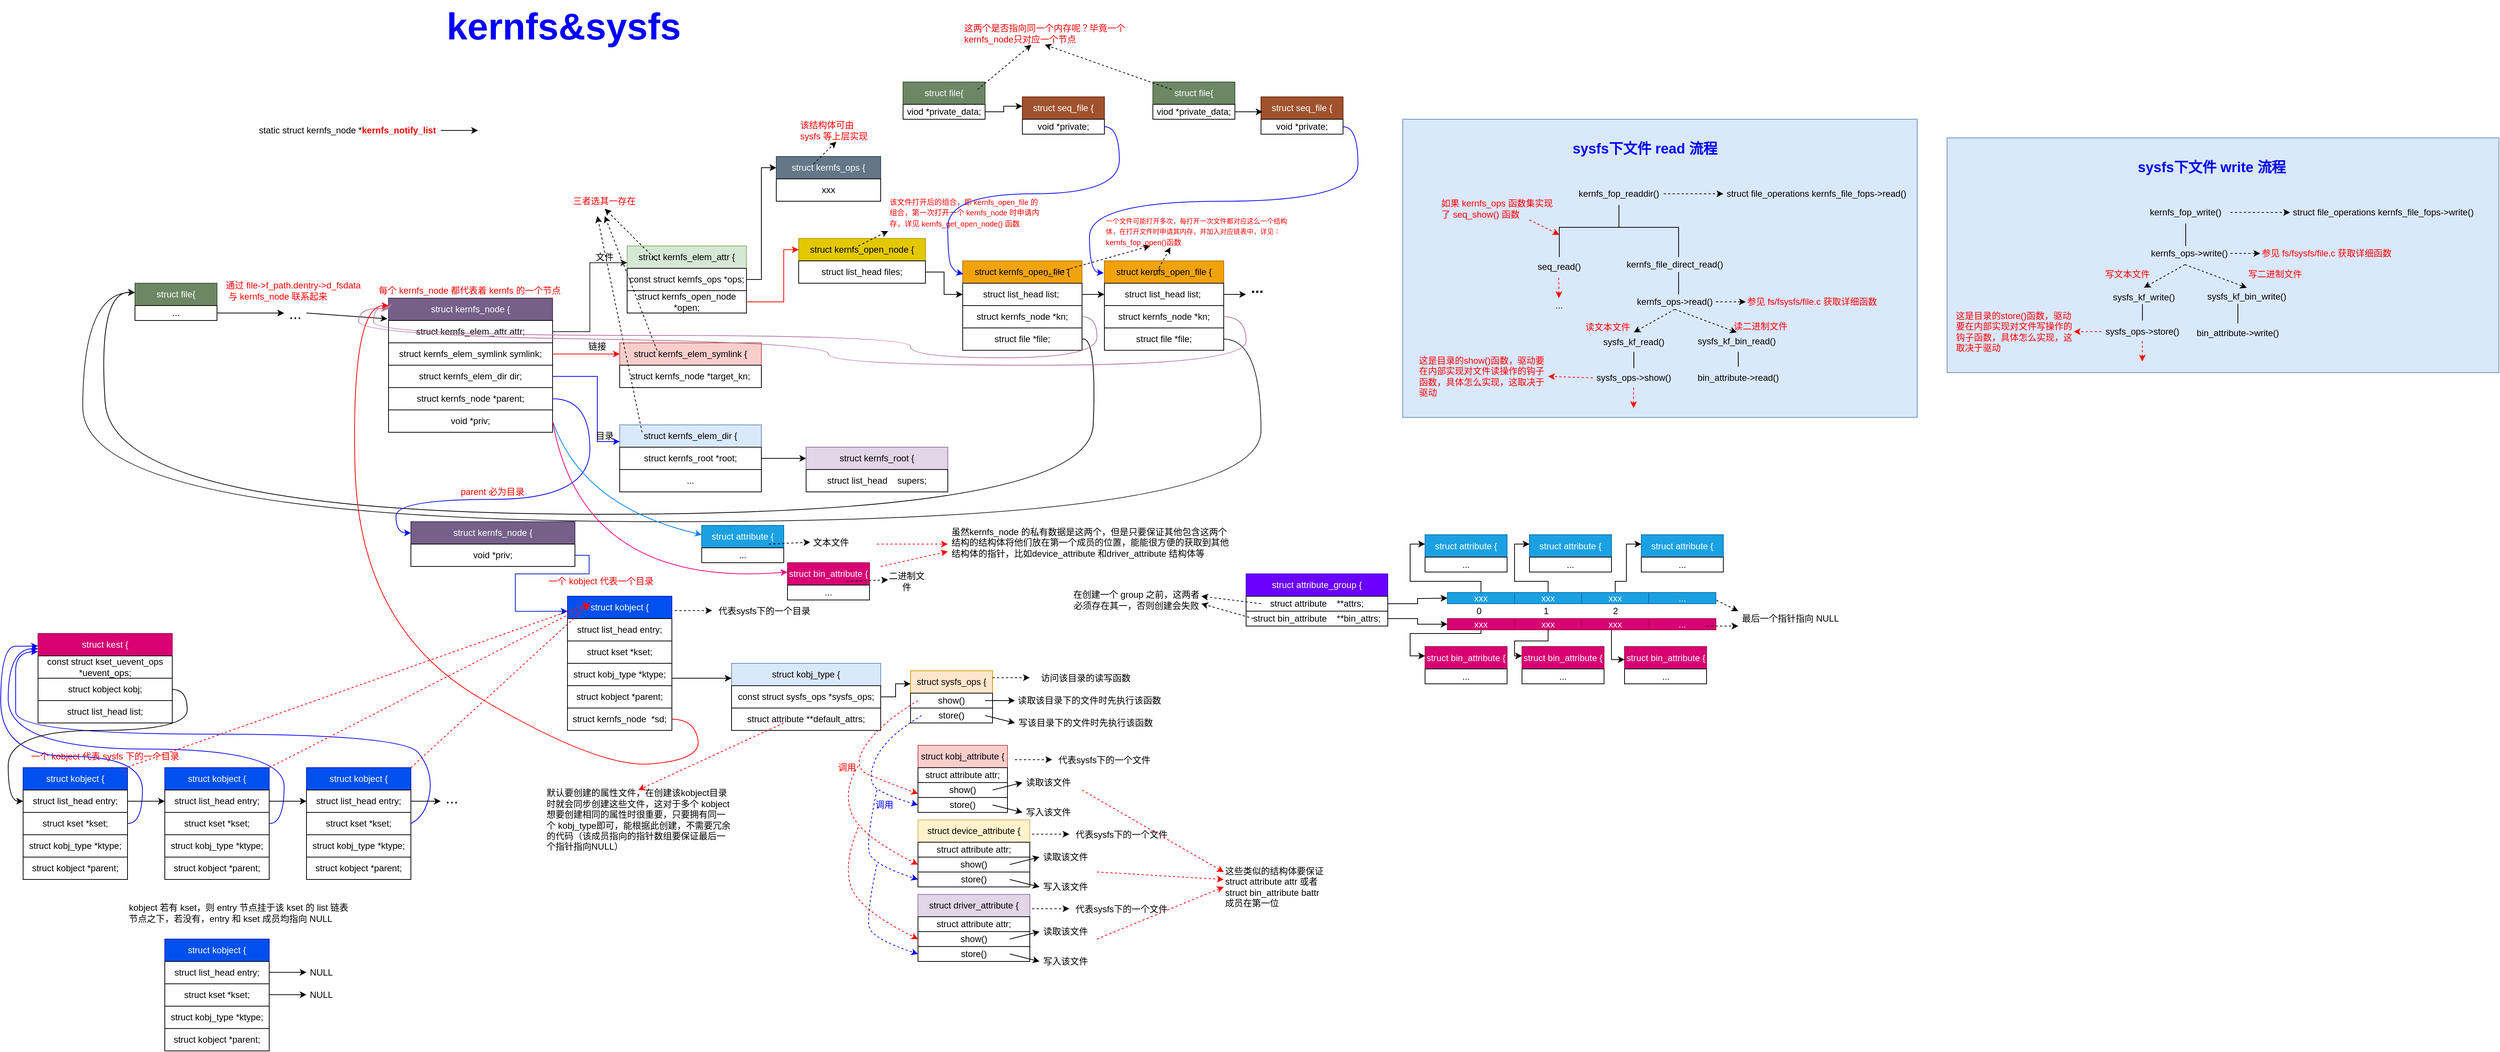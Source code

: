 <mxfile version="21.6.5" type="device">
  <diagram name="第 1 页" id="IbwBOW2PCKwNia5dKPlF">
    <mxGraphModel dx="4530" dy="37" grid="1" gridSize="10" guides="1" tooltips="1" connect="1" arrows="1" fold="1" page="1" pageScale="1" pageWidth="827" pageHeight="1169" math="0" shadow="0">
      <root>
        <mxCell id="0" />
        <mxCell id="1" parent="0" />
        <mxCell id="YR2ZOcdoz560OvKhogQO-1" value="struct kernfs_node {" style="swimlane;fontStyle=0;childLayout=stackLayout;horizontal=1;startSize=30;horizontalStack=0;resizeParent=1;resizeParentMax=0;resizeLast=0;collapsible=1;marginBottom=0;whiteSpace=wrap;html=1;fillColor=#76608a;strokeColor=#432D57;fontColor=#ffffff;" parent="1" vertex="1">
          <mxGeometry x="-1380" y="1630" width="220" height="180" as="geometry" />
        </mxCell>
        <mxCell id="YR2ZOcdoz560OvKhogQO-2" value="struct kernfs_elem_attr&#x9;&#x9;attr;" style="rounded=0;whiteSpace=wrap;html=1;" parent="YR2ZOcdoz560OvKhogQO-1" vertex="1">
          <mxGeometry y="30" width="220" height="30" as="geometry" />
        </mxCell>
        <mxCell id="YR2ZOcdoz560OvKhogQO-3" value="struct kernfs_elem_symlink&#x9;symlink;" style="rounded=0;whiteSpace=wrap;html=1;" parent="YR2ZOcdoz560OvKhogQO-1" vertex="1">
          <mxGeometry y="60" width="220" height="30" as="geometry" />
        </mxCell>
        <mxCell id="YR2ZOcdoz560OvKhogQO-4" value="struct kernfs_elem_dir&#x9;&#x9;dir;" style="rounded=0;whiteSpace=wrap;html=1;" parent="YR2ZOcdoz560OvKhogQO-1" vertex="1">
          <mxGeometry y="90" width="220" height="30" as="geometry" />
        </mxCell>
        <mxCell id="YR2ZOcdoz560OvKhogQO-149" value="struct kernfs_node&#x9;*parent;" style="rounded=0;whiteSpace=wrap;html=1;" parent="YR2ZOcdoz560OvKhogQO-1" vertex="1">
          <mxGeometry y="120" width="220" height="30" as="geometry" />
        </mxCell>
        <mxCell id="_pO7fh_Larfit7YKCgcT-6" value="void&#x9;&#x9;&#x9;*priv;" style="rounded=0;whiteSpace=wrap;html=1;" parent="YR2ZOcdoz560OvKhogQO-1" vertex="1">
          <mxGeometry y="150" width="220" height="30" as="geometry" />
        </mxCell>
        <mxCell id="YR2ZOcdoz560OvKhogQO-5" value="struct kernfs_ops {" style="swimlane;fontStyle=0;childLayout=stackLayout;horizontal=1;startSize=30;horizontalStack=0;resizeParent=1;resizeParentMax=0;resizeLast=0;collapsible=1;marginBottom=0;whiteSpace=wrap;html=1;fillColor=#647687;strokeColor=#314354;fontColor=#ffffff;" parent="1" vertex="1">
          <mxGeometry x="-860" y="1440" width="140" height="60" as="geometry" />
        </mxCell>
        <mxCell id="YR2ZOcdoz560OvKhogQO-6" value="xxx" style="rounded=0;whiteSpace=wrap;html=1;" parent="YR2ZOcdoz560OvKhogQO-5" vertex="1">
          <mxGeometry y="30" width="140" height="30" as="geometry" />
        </mxCell>
        <mxCell id="YR2ZOcdoz560OvKhogQO-7" value="&lt;font color=&quot;#ff0000&quot;&gt;每个&amp;nbsp;kernfs_node&amp;nbsp;都代表着&amp;nbsp;kernfs 的一个节点&lt;/font&gt;" style="text;html=1;strokeColor=none;fillColor=none;align=center;verticalAlign=middle;whiteSpace=wrap;rounded=0;" parent="1" vertex="1">
          <mxGeometry x="-1401" y="1610" width="260" height="20" as="geometry" />
        </mxCell>
        <mxCell id="YR2ZOcdoz560OvKhogQO-8" value="struct kernfs_open_node {" style="swimlane;fontStyle=0;childLayout=stackLayout;horizontal=1;startSize=30;horizontalStack=0;resizeParent=1;resizeParentMax=0;resizeLast=0;collapsible=1;marginBottom=0;whiteSpace=wrap;html=1;fillColor=#e3c800;strokeColor=#B09500;fontColor=#000000;" parent="1" vertex="1">
          <mxGeometry x="-830" y="1550" width="170" height="60" as="geometry" />
        </mxCell>
        <mxCell id="YR2ZOcdoz560OvKhogQO-9" value="struct list_head&#x9;files;" style="rounded=0;whiteSpace=wrap;html=1;" parent="YR2ZOcdoz560OvKhogQO-8" vertex="1">
          <mxGeometry y="30" width="170" height="30" as="geometry" />
        </mxCell>
        <mxCell id="YR2ZOcdoz560OvKhogQO-10" value="struct kernfs_open_file {" style="swimlane;fontStyle=0;childLayout=stackLayout;horizontal=1;startSize=30;horizontalStack=0;resizeParent=1;resizeParentMax=0;resizeLast=0;collapsible=1;marginBottom=0;whiteSpace=wrap;html=1;fillColor=#f0a30a;strokeColor=#BD7000;fontColor=#000000;" parent="1" vertex="1">
          <mxGeometry x="-610" y="1580" width="160" height="120" as="geometry" />
        </mxCell>
        <mxCell id="YR2ZOcdoz560OvKhogQO-11" value="struct list_head&#x9;list;&amp;nbsp;" style="rounded=0;whiteSpace=wrap;html=1;" parent="YR2ZOcdoz560OvKhogQO-10" vertex="1">
          <mxGeometry y="30" width="160" height="30" as="geometry" />
        </mxCell>
        <mxCell id="YR2ZOcdoz560OvKhogQO-12" value="struct kernfs_node&#x9;*kn;" style="rounded=0;whiteSpace=wrap;html=1;" parent="YR2ZOcdoz560OvKhogQO-10" vertex="1">
          <mxGeometry y="60" width="160" height="30" as="geometry" />
        </mxCell>
        <mxCell id="YR2ZOcdoz560OvKhogQO-13" value="struct file&#x9;&#x9;*file;" style="rounded=0;whiteSpace=wrap;html=1;" parent="YR2ZOcdoz560OvKhogQO-10" vertex="1">
          <mxGeometry y="90" width="160" height="30" as="geometry" />
        </mxCell>
        <mxCell id="YR2ZOcdoz560OvKhogQO-14" value="" style="endArrow=classic;html=1;rounded=0;dashed=1;entryX=0.25;entryY=1;entryDx=0;entryDy=0;" parent="YR2ZOcdoz560OvKhogQO-10" target="YR2ZOcdoz560OvKhogQO-24" edge="1">
          <mxGeometry width="50" height="50" relative="1" as="geometry">
            <mxPoint x="110" y="20" as="sourcePoint" />
            <mxPoint x="174.583" y="144" as="targetPoint" />
          </mxGeometry>
        </mxCell>
        <mxCell id="YR2ZOcdoz560OvKhogQO-15" value="" style="edgeStyle=orthogonalEdgeStyle;rounded=0;orthogonalLoop=1;jettySize=auto;html=1;" parent="1" source="YR2ZOcdoz560OvKhogQO-9" target="YR2ZOcdoz560OvKhogQO-11" edge="1">
          <mxGeometry relative="1" as="geometry" />
        </mxCell>
        <mxCell id="YR2ZOcdoz560OvKhogQO-16" value="struct kernfs_open_file {" style="swimlane;fontStyle=0;childLayout=stackLayout;horizontal=1;startSize=30;horizontalStack=0;resizeParent=1;resizeParentMax=0;resizeLast=0;collapsible=1;marginBottom=0;whiteSpace=wrap;html=1;fillColor=#f0a30a;strokeColor=#BD7000;fontColor=#000000;" parent="1" vertex="1">
          <mxGeometry x="-420" y="1580" width="160" height="120" as="geometry" />
        </mxCell>
        <mxCell id="YR2ZOcdoz560OvKhogQO-17" value="struct list_head&#x9;list;&amp;nbsp;" style="rounded=0;whiteSpace=wrap;html=1;" parent="YR2ZOcdoz560OvKhogQO-16" vertex="1">
          <mxGeometry y="30" width="160" height="30" as="geometry" />
        </mxCell>
        <mxCell id="YR2ZOcdoz560OvKhogQO-18" value="struct kernfs_node&#x9;*kn;" style="rounded=0;whiteSpace=wrap;html=1;" parent="YR2ZOcdoz560OvKhogQO-16" vertex="1">
          <mxGeometry y="60" width="160" height="30" as="geometry" />
        </mxCell>
        <mxCell id="YR2ZOcdoz560OvKhogQO-19" value="struct file&#x9;&#x9;*file;" style="rounded=0;whiteSpace=wrap;html=1;" parent="YR2ZOcdoz560OvKhogQO-16" vertex="1">
          <mxGeometry y="90" width="160" height="30" as="geometry" />
        </mxCell>
        <mxCell id="YR2ZOcdoz560OvKhogQO-20" value="" style="endArrow=classic;html=1;rounded=0;entryX=0.361;entryY=1.046;entryDx=0;entryDy=0;dashed=1;entryPerimeter=0;" parent="YR2ZOcdoz560OvKhogQO-16" target="YR2ZOcdoz560OvKhogQO-24" edge="1">
          <mxGeometry width="50" height="50" relative="1" as="geometry">
            <mxPoint x="67.5" y="20" as="sourcePoint" />
            <mxPoint x="20" y="144" as="targetPoint" />
          </mxGeometry>
        </mxCell>
        <mxCell id="YR2ZOcdoz560OvKhogQO-21" value="" style="edgeStyle=orthogonalEdgeStyle;rounded=0;orthogonalLoop=1;jettySize=auto;html=1;" parent="1" source="YR2ZOcdoz560OvKhogQO-11" target="YR2ZOcdoz560OvKhogQO-17" edge="1">
          <mxGeometry relative="1" as="geometry" />
        </mxCell>
        <mxCell id="YR2ZOcdoz560OvKhogQO-22" value="" style="edgeStyle=orthogonalEdgeStyle;rounded=0;orthogonalLoop=1;jettySize=auto;html=1;" parent="1" source="YR2ZOcdoz560OvKhogQO-17" edge="1">
          <mxGeometry relative="1" as="geometry">
            <mxPoint x="-230" y="1625.034" as="targetPoint" />
          </mxGeometry>
        </mxCell>
        <mxCell id="YR2ZOcdoz560OvKhogQO-23" value="&lt;font style=&quot;font-size: 20px;&quot;&gt;&lt;b&gt;...&lt;/b&gt;&lt;/font&gt;" style="text;html=1;strokeColor=none;fillColor=none;align=center;verticalAlign=middle;whiteSpace=wrap;rounded=0;" parent="1" vertex="1">
          <mxGeometry x="-230" y="1600" width="30" height="30" as="geometry" />
        </mxCell>
        <mxCell id="YR2ZOcdoz560OvKhogQO-24" value="&lt;font style=&quot;font-size: 9px;&quot; color=&quot;#ff0000&quot;&gt;一个文件可能打开多次，每打开一次文件都对应这么一个结构体，在打开文件时申请其内存，并加入对应链表中，详见：&lt;/font&gt;&lt;font size=&quot;1&quot; color=&quot;#ff0000&quot;&gt;kernfs_fop_open()函数&lt;/font&gt;" style="text;html=1;strokeColor=none;fillColor=none;align=left;verticalAlign=middle;whiteSpace=wrap;rounded=0;" parent="1" vertex="1">
          <mxGeometry x="-420" y="1520" width="245" height="40" as="geometry" />
        </mxCell>
        <mxCell id="YR2ZOcdoz560OvKhogQO-25" value="&lt;font style=&quot;&quot; color=&quot;#ff0000&quot;&gt;&lt;font size=&quot;1&quot;&gt;该文件打开后的组合，即 kernfs_open_file 的组合，第一次打开一个 kernfs_node 时申请内存，详见&amp;nbsp;kernfs_get_open_node() 函数&lt;/font&gt;&lt;br&gt;&lt;/font&gt;" style="text;html=1;strokeColor=none;fillColor=none;align=left;verticalAlign=middle;whiteSpace=wrap;rounded=0;" parent="1" vertex="1">
          <mxGeometry x="-710" y="1490" width="210" height="50" as="geometry" />
        </mxCell>
        <mxCell id="YR2ZOcdoz560OvKhogQO-26" value="" style="endArrow=classic;html=1;rounded=0;entryX=0;entryY=1;entryDx=0;entryDy=0;dashed=1;" parent="1" target="YR2ZOcdoz560OvKhogQO-25" edge="1">
          <mxGeometry width="50" height="50" relative="1" as="geometry">
            <mxPoint x="-750" y="1560" as="sourcePoint" />
            <mxPoint x="-700" y="1510" as="targetPoint" />
          </mxGeometry>
        </mxCell>
        <mxCell id="YR2ZOcdoz560OvKhogQO-27" value="struct kernfs_elem_attr {" style="swimlane;fontStyle=0;childLayout=stackLayout;horizontal=1;startSize=30;horizontalStack=0;resizeParent=1;resizeParentMax=0;resizeLast=0;collapsible=1;marginBottom=0;whiteSpace=wrap;html=1;fillColor=#d5e8d4;strokeColor=#82b366;" parent="1" vertex="1">
          <mxGeometry x="-1060" y="1560" width="160" height="90" as="geometry" />
        </mxCell>
        <mxCell id="YR2ZOcdoz560OvKhogQO-28" value="const struct kernfs_ops&#x9;*ops;" style="rounded=0;whiteSpace=wrap;html=1;" parent="YR2ZOcdoz560OvKhogQO-27" vertex="1">
          <mxGeometry y="30" width="160" height="30" as="geometry" />
        </mxCell>
        <mxCell id="YR2ZOcdoz560OvKhogQO-29" value="struct kernfs_open_node&#x9;*open;" style="rounded=0;whiteSpace=wrap;html=1;" parent="YR2ZOcdoz560OvKhogQO-27" vertex="1">
          <mxGeometry y="60" width="160" height="30" as="geometry" />
        </mxCell>
        <mxCell id="YR2ZOcdoz560OvKhogQO-30" value="" style="edgeStyle=orthogonalEdgeStyle;rounded=0;orthogonalLoop=1;jettySize=auto;html=1;entryX=0;entryY=0.25;entryDx=0;entryDy=0;strokeColor=#1E1E1E;" parent="1" source="YR2ZOcdoz560OvKhogQO-2" target="YR2ZOcdoz560OvKhogQO-27" edge="1">
          <mxGeometry relative="1" as="geometry" />
        </mxCell>
        <mxCell id="YR2ZOcdoz560OvKhogQO-31" value="" style="edgeStyle=orthogonalEdgeStyle;rounded=0;orthogonalLoop=1;jettySize=auto;html=1;entryX=0;entryY=0.25;entryDx=0;entryDy=0;" parent="1" source="YR2ZOcdoz560OvKhogQO-28" target="YR2ZOcdoz560OvKhogQO-5" edge="1">
          <mxGeometry relative="1" as="geometry" />
        </mxCell>
        <mxCell id="YR2ZOcdoz560OvKhogQO-32" value="" style="endArrow=classic;html=1;rounded=0;exitX=1;exitY=0.5;exitDx=0;exitDy=0;entryX=0;entryY=0.25;entryDx=0;entryDy=0;strokeColor=#FF0000;" parent="1" source="YR2ZOcdoz560OvKhogQO-29" target="YR2ZOcdoz560OvKhogQO-8" edge="1">
          <mxGeometry width="50" height="50" relative="1" as="geometry">
            <mxPoint x="-940" y="1650" as="sourcePoint" />
            <mxPoint x="-890" y="1600" as="targetPoint" />
            <Array as="points">
              <mxPoint x="-850" y="1635" />
              <mxPoint x="-850" y="1600" />
              <mxPoint x="-850" y="1565" />
            </Array>
          </mxGeometry>
        </mxCell>
        <mxCell id="YR2ZOcdoz560OvKhogQO-33" value="struct kernfs_elem_symlink {" style="swimlane;fontStyle=0;childLayout=stackLayout;horizontal=1;startSize=30;horizontalStack=0;resizeParent=1;resizeParentMax=0;resizeLast=0;collapsible=1;marginBottom=0;whiteSpace=wrap;html=1;fillColor=#f8cecc;strokeColor=#b85450;" parent="1" vertex="1">
          <mxGeometry x="-1070" y="1690" width="190" height="60" as="geometry" />
        </mxCell>
        <mxCell id="YR2ZOcdoz560OvKhogQO-34" value="struct kernfs_node&#x9;*target_kn;" style="rounded=0;whiteSpace=wrap;html=1;" parent="YR2ZOcdoz560OvKhogQO-33" vertex="1">
          <mxGeometry y="30" width="190" height="30" as="geometry" />
        </mxCell>
        <mxCell id="YR2ZOcdoz560OvKhogQO-35" value="" style="edgeStyle=orthogonalEdgeStyle;rounded=0;orthogonalLoop=1;jettySize=auto;html=1;entryX=0;entryY=0.25;entryDx=0;entryDy=0;strokeColor=#FF0000;" parent="1" source="YR2ZOcdoz560OvKhogQO-3" target="YR2ZOcdoz560OvKhogQO-33" edge="1">
          <mxGeometry relative="1" as="geometry" />
        </mxCell>
        <mxCell id="YR2ZOcdoz560OvKhogQO-36" value="struct kernfs_elem_dir {" style="swimlane;fontStyle=0;childLayout=stackLayout;horizontal=1;startSize=30;horizontalStack=0;resizeParent=1;resizeParentMax=0;resizeLast=0;collapsible=1;marginBottom=0;whiteSpace=wrap;html=1;fillColor=#dae8fc;strokeColor=#6c8ebf;" parent="1" vertex="1">
          <mxGeometry x="-1070" y="1800" width="190" height="90" as="geometry" />
        </mxCell>
        <mxCell id="YR2ZOcdoz560OvKhogQO-37" value="struct kernfs_root&#x9;*root;" style="rounded=0;whiteSpace=wrap;html=1;" parent="YR2ZOcdoz560OvKhogQO-36" vertex="1">
          <mxGeometry y="30" width="190" height="30" as="geometry" />
        </mxCell>
        <mxCell id="YR2ZOcdoz560OvKhogQO-38" value="..." style="rounded=0;whiteSpace=wrap;html=1;" parent="YR2ZOcdoz560OvKhogQO-36" vertex="1">
          <mxGeometry y="60" width="190" height="30" as="geometry" />
        </mxCell>
        <mxCell id="YR2ZOcdoz560OvKhogQO-39" value="" style="edgeStyle=orthogonalEdgeStyle;rounded=0;orthogonalLoop=1;jettySize=auto;html=1;entryX=0;entryY=0.25;entryDx=0;entryDy=0;strokeColor=#0000FF;" parent="1" source="YR2ZOcdoz560OvKhogQO-4" target="YR2ZOcdoz560OvKhogQO-36" edge="1">
          <mxGeometry relative="1" as="geometry">
            <Array as="points">
              <mxPoint x="-1100" y="1735" />
              <mxPoint x="-1100" y="1823" />
            </Array>
          </mxGeometry>
        </mxCell>
        <mxCell id="YR2ZOcdoz560OvKhogQO-40" value="文件" style="text;html=1;strokeColor=none;fillColor=none;align=center;verticalAlign=middle;whiteSpace=wrap;rounded=0;" parent="1" vertex="1">
          <mxGeometry x="-1110" y="1570" width="40" height="10" as="geometry" />
        </mxCell>
        <mxCell id="YR2ZOcdoz560OvKhogQO-41" value="链接" style="text;html=1;strokeColor=none;fillColor=none;align=center;verticalAlign=middle;whiteSpace=wrap;rounded=0;" parent="1" vertex="1">
          <mxGeometry x="-1120" y="1690" width="40" height="10" as="geometry" />
        </mxCell>
        <mxCell id="YR2ZOcdoz560OvKhogQO-42" value="目录" style="text;html=1;strokeColor=none;fillColor=none;align=center;verticalAlign=middle;whiteSpace=wrap;rounded=0;" parent="1" vertex="1">
          <mxGeometry x="-1110" y="1810" width="40" height="10" as="geometry" />
        </mxCell>
        <mxCell id="YR2ZOcdoz560OvKhogQO-43" value="" style="endArrow=classic;html=1;rounded=0;dashed=1;" parent="1" edge="1">
          <mxGeometry width="50" height="50" relative="1" as="geometry">
            <mxPoint x="-1020" y="1580" as="sourcePoint" />
            <mxPoint x="-1090" y="1510" as="targetPoint" />
          </mxGeometry>
        </mxCell>
        <mxCell id="YR2ZOcdoz560OvKhogQO-44" value="" style="endArrow=classic;html=1;rounded=0;dashed=1;" parent="1" edge="1">
          <mxGeometry width="50" height="50" relative="1" as="geometry">
            <mxPoint x="-1020" y="1700" as="sourcePoint" />
            <mxPoint x="-1090" y="1520" as="targetPoint" />
          </mxGeometry>
        </mxCell>
        <mxCell id="YR2ZOcdoz560OvKhogQO-45" value="" style="endArrow=classic;html=1;rounded=0;dashed=1;" parent="1" edge="1">
          <mxGeometry width="50" height="50" relative="1" as="geometry">
            <mxPoint x="-1040" y="1810" as="sourcePoint" />
            <mxPoint x="-1100" y="1520" as="targetPoint" />
          </mxGeometry>
        </mxCell>
        <mxCell id="YR2ZOcdoz560OvKhogQO-46" value="&lt;font color=&quot;#ff0000&quot;&gt;三者选其一存在&lt;/font&gt;" style="text;html=1;strokeColor=none;fillColor=none;align=center;verticalAlign=middle;whiteSpace=wrap;rounded=0;" parent="1" vertex="1">
          <mxGeometry x="-1141" y="1490" width="101" height="20" as="geometry" />
        </mxCell>
        <mxCell id="YR2ZOcdoz560OvKhogQO-47" value="struct seq_file {" style="swimlane;fontStyle=0;childLayout=stackLayout;horizontal=1;startSize=30;horizontalStack=0;resizeParent=1;resizeParentMax=0;resizeLast=0;collapsible=1;marginBottom=0;whiteSpace=wrap;html=1;fillColor=#a0522d;strokeColor=#6D1F00;fontColor=#ffffff;" parent="1" vertex="1">
          <mxGeometry x="-530" y="1360" width="110" height="50" as="geometry" />
        </mxCell>
        <mxCell id="YR2ZOcdoz560OvKhogQO-48" value="void *private;" style="rounded=0;whiteSpace=wrap;html=1;" parent="YR2ZOcdoz560OvKhogQO-47" vertex="1">
          <mxGeometry y="30" width="110" height="20" as="geometry" />
        </mxCell>
        <mxCell id="YR2ZOcdoz560OvKhogQO-49" value="" style="endArrow=classic;html=1;exitX=1;exitY=0.5;exitDx=0;exitDy=0;entryX=0.004;entryY=0.147;entryDx=0;entryDy=0;curved=1;entryPerimeter=0;strokeColor=#0000FF;" parent="1" source="YR2ZOcdoz560OvKhogQO-48" target="YR2ZOcdoz560OvKhogQO-10" edge="1">
          <mxGeometry width="50" height="50" relative="1" as="geometry">
            <mxPoint x="-420" y="1460" as="sourcePoint" />
            <mxPoint x="-370" y="1410" as="targetPoint" />
            <Array as="points">
              <mxPoint x="-400" y="1400" />
              <mxPoint x="-400" y="1490" />
              <mxPoint x="-630" y="1490" />
              <mxPoint x="-630" y="1580" />
              <mxPoint x="-620" y="1595" />
            </Array>
          </mxGeometry>
        </mxCell>
        <mxCell id="YR2ZOcdoz560OvKhogQO-50" value="struct seq_file {" style="swimlane;fontStyle=0;childLayout=stackLayout;horizontal=1;startSize=30;horizontalStack=0;resizeParent=1;resizeParentMax=0;resizeLast=0;collapsible=1;marginBottom=0;whiteSpace=wrap;html=1;fillColor=#a0522d;strokeColor=#6D1F00;fontColor=#ffffff;" parent="1" vertex="1">
          <mxGeometry x="-210" y="1360" width="110" height="50" as="geometry" />
        </mxCell>
        <mxCell id="YR2ZOcdoz560OvKhogQO-51" value="void *private;" style="rounded=0;whiteSpace=wrap;html=1;" parent="YR2ZOcdoz560OvKhogQO-50" vertex="1">
          <mxGeometry y="30" width="110" height="20" as="geometry" />
        </mxCell>
        <mxCell id="YR2ZOcdoz560OvKhogQO-52" value="" style="endArrow=classic;html=1;entryX=-0.006;entryY=0.135;entryDx=0;entryDy=0;strokeColor=#0000FF;curved=1;entryPerimeter=0;" parent="1" target="YR2ZOcdoz560OvKhogQO-16" edge="1">
          <mxGeometry width="50" height="50" relative="1" as="geometry">
            <mxPoint x="-100" y="1400" as="sourcePoint" />
            <mxPoint x="-50" y="1350" as="targetPoint" />
            <Array as="points">
              <mxPoint x="-80" y="1400" />
              <mxPoint x="-80" y="1500" />
              <mxPoint x="-440" y="1500" />
              <mxPoint x="-440" y="1595" />
            </Array>
          </mxGeometry>
        </mxCell>
        <mxCell id="YR2ZOcdoz560OvKhogQO-53" value="" style="endArrow=classic;html=1;rounded=0;exitX=1;exitY=0.5;exitDx=0;exitDy=0;" parent="1" source="YR2ZOcdoz560OvKhogQO-54" edge="1">
          <mxGeometry width="50" height="50" relative="1" as="geometry">
            <mxPoint x="-1309" y="1405" as="sourcePoint" />
            <mxPoint x="-1260" y="1405" as="targetPoint" />
          </mxGeometry>
        </mxCell>
        <mxCell id="YR2ZOcdoz560OvKhogQO-54" value="static struct kernfs_node *&lt;b&gt;&lt;font color=&quot;#ff0000&quot;&gt;kernfs_notify_list&lt;/font&gt;&lt;/b&gt;" style="text;html=1;strokeColor=none;fillColor=none;align=center;verticalAlign=middle;whiteSpace=wrap;rounded=0;" parent="1" vertex="1">
          <mxGeometry x="-1560" y="1390" width="250" height="30" as="geometry" />
        </mxCell>
        <mxCell id="YR2ZOcdoz560OvKhogQO-55" value="&lt;div&gt;struct kernfs_root {&lt;/div&gt;" style="swimlane;fontStyle=0;childLayout=stackLayout;horizontal=1;startSize=30;horizontalStack=0;resizeParent=1;resizeParentMax=0;resizeLast=0;collapsible=1;marginBottom=0;whiteSpace=wrap;html=1;fillColor=#e1d5e7;strokeColor=#9673a6;" parent="1" vertex="1">
          <mxGeometry x="-820" y="1830" width="190" height="60" as="geometry" />
        </mxCell>
        <mxCell id="YR2ZOcdoz560OvKhogQO-56" value="&lt;div&gt;struct list_head&lt;span style=&quot;white-space: pre;&quot;&gt;&amp;nbsp;&amp;nbsp;&amp;nbsp;&amp;nbsp;&lt;/span&gt;supers;&lt;/div&gt;" style="rounded=0;whiteSpace=wrap;html=1;" parent="YR2ZOcdoz560OvKhogQO-55" vertex="1">
          <mxGeometry y="30" width="190" height="30" as="geometry" />
        </mxCell>
        <mxCell id="YR2ZOcdoz560OvKhogQO-57" value="" style="edgeStyle=orthogonalEdgeStyle;rounded=0;orthogonalLoop=1;jettySize=auto;html=1;entryX=0;entryY=0.25;entryDx=0;entryDy=0;" parent="1" source="YR2ZOcdoz560OvKhogQO-37" target="YR2ZOcdoz560OvKhogQO-55" edge="1">
          <mxGeometry relative="1" as="geometry" />
        </mxCell>
        <mxCell id="YR2ZOcdoz560OvKhogQO-58" value="struct file{" style="swimlane;fontStyle=0;childLayout=stackLayout;horizontal=1;startSize=30;horizontalStack=0;resizeParent=1;resizeParentMax=0;resizeLast=0;collapsible=1;marginBottom=0;whiteSpace=wrap;html=1;fillColor=#6d8764;strokeColor=#3A5431;fontColor=#ffffff;" parent="1" vertex="1">
          <mxGeometry x="-1720" y="1610" width="110" height="50" as="geometry" />
        </mxCell>
        <mxCell id="YR2ZOcdoz560OvKhogQO-59" value="..." style="rounded=0;whiteSpace=wrap;html=1;" parent="YR2ZOcdoz560OvKhogQO-58" vertex="1">
          <mxGeometry y="30" width="110" height="20" as="geometry" />
        </mxCell>
        <mxCell id="YR2ZOcdoz560OvKhogQO-60" value="" style="endArrow=classic;html=1;rounded=0;entryX=-0.007;entryY=0.154;entryDx=0;entryDy=0;entryPerimeter=0;exitX=1;exitY=0.5;exitDx=0;exitDy=0;" parent="1" source="YR2ZOcdoz560OvKhogQO-61" target="YR2ZOcdoz560OvKhogQO-1" edge="1">
          <mxGeometry width="50" height="50" relative="1" as="geometry">
            <mxPoint x="-1530" y="1670" as="sourcePoint" />
            <mxPoint x="-1480" y="1620" as="targetPoint" />
          </mxGeometry>
        </mxCell>
        <mxCell id="YR2ZOcdoz560OvKhogQO-61" value="&lt;font style=&quot;font-size: 20px;&quot;&gt;...&lt;/font&gt;" style="text;html=1;strokeColor=none;fillColor=none;align=center;verticalAlign=middle;whiteSpace=wrap;rounded=0;" parent="1" vertex="1">
          <mxGeometry x="-1520" y="1640" width="30" height="20" as="geometry" />
        </mxCell>
        <mxCell id="YR2ZOcdoz560OvKhogQO-62" value="" style="endArrow=classic;html=1;rounded=0;entryX=0;entryY=0.5;entryDx=0;entryDy=0;" parent="1" source="YR2ZOcdoz560OvKhogQO-59" target="YR2ZOcdoz560OvKhogQO-61" edge="1">
          <mxGeometry width="50" height="50" relative="1" as="geometry">
            <mxPoint x="-1320" y="1690" as="sourcePoint" />
            <mxPoint x="-1270" y="1640" as="targetPoint" />
          </mxGeometry>
        </mxCell>
        <mxCell id="YR2ZOcdoz560OvKhogQO-63" value="&lt;font color=&quot;#ff0000&quot;&gt;通过 file-&amp;gt;f_path.dentry-&amp;gt;d_fsdata&lt;br&gt;&amp;nbsp;与&amp;nbsp;kernfs_node 联系起来&lt;/font&gt;" style="text;html=1;strokeColor=none;fillColor=none;align=left;verticalAlign=middle;whiteSpace=wrap;rounded=0;" parent="1" vertex="1">
          <mxGeometry x="-1600" y="1605" width="190" height="30" as="geometry" />
        </mxCell>
        <mxCell id="YR2ZOcdoz560OvKhogQO-64" value="&lt;font color=&quot;#ff0000&quot;&gt;该结构体可由 sysfs 等上层实现&lt;/font&gt;" style="text;html=1;strokeColor=none;fillColor=none;align=left;verticalAlign=middle;whiteSpace=wrap;rounded=0;" parent="1" vertex="1">
          <mxGeometry x="-830" y="1390" width="101" height="30" as="geometry" />
        </mxCell>
        <mxCell id="YR2ZOcdoz560OvKhogQO-65" value="" style="endArrow=classic;html=1;rounded=0;entryX=0.5;entryY=1;entryDx=0;entryDy=0;dashed=1;" parent="1" target="YR2ZOcdoz560OvKhogQO-64" edge="1">
          <mxGeometry width="50" height="50" relative="1" as="geometry">
            <mxPoint x="-810" y="1450" as="sourcePoint" />
            <mxPoint x="-760" y="1400" as="targetPoint" />
          </mxGeometry>
        </mxCell>
        <mxCell id="YR2ZOcdoz560OvKhogQO-66" value="" style="endArrow=classic;html=1;exitX=1;exitY=0.5;exitDx=0;exitDy=0;entryX=0;entryY=0.25;entryDx=0;entryDy=0;curved=1;" parent="1" source="YR2ZOcdoz560OvKhogQO-13" target="YR2ZOcdoz560OvKhogQO-58" edge="1">
          <mxGeometry width="50" height="50" relative="1" as="geometry">
            <mxPoint x="-410" y="1880" as="sourcePoint" />
            <mxPoint x="-360" y="1830" as="targetPoint" />
            <Array as="points">
              <mxPoint x="-430" y="1680" />
              <mxPoint x="-440" y="1920" />
              <mxPoint x="-1750" y="1920" />
              <mxPoint x="-1770" y="1620" />
            </Array>
          </mxGeometry>
        </mxCell>
        <mxCell id="YR2ZOcdoz560OvKhogQO-67" value="" style="endArrow=classic;html=1;exitX=1;exitY=0.5;exitDx=0;exitDy=0;entryX=0;entryY=0.25;entryDx=0;entryDy=0;curved=1;strokeColor=#1E1E1E;" parent="1" source="YR2ZOcdoz560OvKhogQO-19" target="YR2ZOcdoz560OvKhogQO-58" edge="1">
          <mxGeometry width="50" height="50" relative="1" as="geometry">
            <mxPoint x="-250" y="1685" as="sourcePoint" />
            <mxPoint x="-210" y="1970" as="targetPoint" />
            <Array as="points">
              <mxPoint x="-210" y="1685" />
              <mxPoint x="-210" y="1930" />
              <mxPoint x="-1790" y="1930" />
              <mxPoint x="-1790" y="1623" />
            </Array>
          </mxGeometry>
        </mxCell>
        <mxCell id="YR2ZOcdoz560OvKhogQO-150" value="&lt;font color=&quot;#0000ff&quot; style=&quot;font-size: 50px;&quot;&gt;&lt;b&gt;kernfs&amp;amp;sysfs&lt;/b&gt;&lt;/font&gt;" style="text;html=1;strokeColor=none;fillColor=none;align=center;verticalAlign=middle;whiteSpace=wrap;rounded=0;" parent="1" vertex="1">
          <mxGeometry x="-1330" y="1230" width="370" height="70" as="geometry" />
        </mxCell>
        <mxCell id="YR2ZOcdoz560OvKhogQO-151" value="struct kernfs_node {" style="swimlane;fontStyle=0;childLayout=stackLayout;horizontal=1;startSize=30;horizontalStack=0;resizeParent=1;resizeParentMax=0;resizeLast=0;collapsible=1;marginBottom=0;whiteSpace=wrap;html=1;fillColor=#76608a;strokeColor=#432D57;fontColor=#ffffff;" parent="1" vertex="1">
          <mxGeometry x="-1350" y="1930" width="220" height="60" as="geometry" />
        </mxCell>
        <mxCell id="YR2ZOcdoz560OvKhogQO-155" value="void&#x9;&#x9;&#x9;*priv;" style="rounded=0;whiteSpace=wrap;html=1;" parent="YR2ZOcdoz560OvKhogQO-151" vertex="1">
          <mxGeometry y="30" width="220" height="30" as="geometry" />
        </mxCell>
        <mxCell id="YR2ZOcdoz560OvKhogQO-156" value="" style="edgeStyle=orthogonalEdgeStyle;orthogonalLoop=1;jettySize=auto;html=1;entryX=0;entryY=0.25;entryDx=0;entryDy=0;exitX=1;exitY=0.5;exitDx=0;exitDy=0;curved=1;strokeColor=#0000FF;" parent="1" source="YR2ZOcdoz560OvKhogQO-149" target="YR2ZOcdoz560OvKhogQO-151" edge="1">
          <mxGeometry relative="1" as="geometry">
            <Array as="points">
              <mxPoint x="-1110" y="1765" />
              <mxPoint x="-1110" y="1900" />
              <mxPoint x="-1370" y="1900" />
              <mxPoint x="-1370" y="1945" />
            </Array>
          </mxGeometry>
        </mxCell>
        <mxCell id="YR2ZOcdoz560OvKhogQO-157" value="&lt;font color=&quot;#ff0000&quot;&gt;parent 必为目录&lt;/font&gt;" style="text;html=1;strokeColor=none;fillColor=none;align=center;verticalAlign=middle;whiteSpace=wrap;rounded=0;" parent="1" vertex="1">
          <mxGeometry x="-1291" y="1880" width="101" height="20" as="geometry" />
        </mxCell>
        <mxCell id="YR2ZOcdoz560OvKhogQO-161" value="&lt;font color=&quot;#ff0000&quot;&gt;一个 kobject 代表一个目录&lt;/font&gt;" style="text;html=1;strokeColor=none;fillColor=none;align=center;verticalAlign=middle;whiteSpace=wrap;rounded=0;" parent="1" vertex="1">
          <mxGeometry x="-1170" y="2000" width="150" height="20" as="geometry" />
        </mxCell>
        <mxCell id="YR2ZOcdoz560OvKhogQO-162" value="struct kobject {" style="swimlane;fontStyle=0;childLayout=stackLayout;horizontal=1;startSize=30;horizontalStack=0;resizeParent=1;resizeParentMax=0;resizeLast=0;collapsible=1;marginBottom=0;whiteSpace=wrap;html=1;fillColor=#0050ef;strokeColor=#001DBC;fontColor=#ffffff;" parent="1" vertex="1">
          <mxGeometry x="-1680" y="2260" width="140" height="150" as="geometry" />
        </mxCell>
        <mxCell id="YR2ZOcdoz560OvKhogQO-163" value="struct list_head&#x9;entry;" style="rounded=0;whiteSpace=wrap;html=1;" parent="YR2ZOcdoz560OvKhogQO-162" vertex="1">
          <mxGeometry y="30" width="140" height="30" as="geometry" />
        </mxCell>
        <mxCell id="YR2ZOcdoz560OvKhogQO-164" value="struct kset&#x9;&#x9;*kset;" style="rounded=0;whiteSpace=wrap;html=1;" parent="YR2ZOcdoz560OvKhogQO-162" vertex="1">
          <mxGeometry y="60" width="140" height="30" as="geometry" />
        </mxCell>
        <mxCell id="YR2ZOcdoz560OvKhogQO-165" value="struct kobj_type&#x9;*ktype;" style="rounded=0;whiteSpace=wrap;html=1;" parent="YR2ZOcdoz560OvKhogQO-162" vertex="1">
          <mxGeometry y="90" width="140" height="30" as="geometry" />
        </mxCell>
        <mxCell id="YR2ZOcdoz560OvKhogQO-166" value="struct kobject *parent;" style="rounded=0;whiteSpace=wrap;html=1;" parent="YR2ZOcdoz560OvKhogQO-162" vertex="1">
          <mxGeometry y="120" width="140" height="30" as="geometry" />
        </mxCell>
        <mxCell id="YR2ZOcdoz560OvKhogQO-168" value="struct sysfs_ops {" style="swimlane;fontStyle=0;childLayout=stackLayout;horizontal=1;startSize=30;horizontalStack=0;resizeParent=1;resizeParentMax=0;resizeLast=0;collapsible=1;marginBottom=0;whiteSpace=wrap;html=1;fillColor=#ffe6cc;strokeColor=#d79b00;" parent="1" vertex="1">
          <mxGeometry x="-680" y="2130" width="110" height="70" as="geometry" />
        </mxCell>
        <mxCell id="YR2ZOcdoz560OvKhogQO-169" value="show()" style="rounded=0;whiteSpace=wrap;html=1;" parent="YR2ZOcdoz560OvKhogQO-168" vertex="1">
          <mxGeometry y="30" width="110" height="20" as="geometry" />
        </mxCell>
        <mxCell id="YR2ZOcdoz560OvKhogQO-170" value="store()" style="rounded=0;whiteSpace=wrap;html=1;" parent="YR2ZOcdoz560OvKhogQO-168" vertex="1">
          <mxGeometry y="50" width="110" height="20" as="geometry" />
        </mxCell>
        <mxCell id="YR2ZOcdoz560OvKhogQO-171" value="struct kobject {" style="swimlane;fontStyle=0;childLayout=stackLayout;horizontal=1;startSize=30;horizontalStack=0;resizeParent=1;resizeParentMax=0;resizeLast=0;collapsible=1;marginBottom=0;whiteSpace=wrap;html=1;fillColor=#0050ef;strokeColor=#001DBC;fontColor=#ffffff;" parent="1" vertex="1">
          <mxGeometry x="-1490" y="2260" width="140" height="150" as="geometry" />
        </mxCell>
        <mxCell id="YR2ZOcdoz560OvKhogQO-172" value="struct list_head&#x9;entry;" style="rounded=0;whiteSpace=wrap;html=1;" parent="YR2ZOcdoz560OvKhogQO-171" vertex="1">
          <mxGeometry y="30" width="140" height="30" as="geometry" />
        </mxCell>
        <mxCell id="YR2ZOcdoz560OvKhogQO-173" value="struct kset&#x9;&#x9;*kset;" style="rounded=0;whiteSpace=wrap;html=1;" parent="YR2ZOcdoz560OvKhogQO-171" vertex="1">
          <mxGeometry y="60" width="140" height="30" as="geometry" />
        </mxCell>
        <mxCell id="YR2ZOcdoz560OvKhogQO-174" value="struct kobj_type&#x9;*ktype;" style="rounded=0;whiteSpace=wrap;html=1;" parent="YR2ZOcdoz560OvKhogQO-171" vertex="1">
          <mxGeometry y="90" width="140" height="30" as="geometry" />
        </mxCell>
        <mxCell id="YR2ZOcdoz560OvKhogQO-175" value="struct kobject *parent;" style="rounded=0;whiteSpace=wrap;html=1;" parent="YR2ZOcdoz560OvKhogQO-171" vertex="1">
          <mxGeometry y="120" width="140" height="30" as="geometry" />
        </mxCell>
        <mxCell id="YR2ZOcdoz560OvKhogQO-176" value="struct kest {" style="swimlane;fontStyle=0;childLayout=stackLayout;horizontal=1;startSize=30;horizontalStack=0;resizeParent=1;resizeParentMax=0;resizeLast=0;collapsible=1;marginBottom=0;whiteSpace=wrap;html=1;fillColor=#d80073;strokeColor=#A50040;fontColor=#ffffff;" parent="1" vertex="1">
          <mxGeometry x="-1850" y="2080" width="180" height="120" as="geometry" />
        </mxCell>
        <mxCell id="YR2ZOcdoz560OvKhogQO-177" value="const struct kset_uevent_ops *uevent_ops;" style="rounded=0;whiteSpace=wrap;html=1;" parent="YR2ZOcdoz560OvKhogQO-176" vertex="1">
          <mxGeometry y="30" width="180" height="30" as="geometry" />
        </mxCell>
        <mxCell id="YR2ZOcdoz560OvKhogQO-178" value="struct kobject kobj;" style="rounded=0;whiteSpace=wrap;html=1;" parent="YR2ZOcdoz560OvKhogQO-176" vertex="1">
          <mxGeometry y="60" width="180" height="30" as="geometry" />
        </mxCell>
        <mxCell id="YR2ZOcdoz560OvKhogQO-179" value="struct list_head list;" style="rounded=0;whiteSpace=wrap;html=1;" parent="YR2ZOcdoz560OvKhogQO-176" vertex="1">
          <mxGeometry y="90" width="180" height="30" as="geometry" />
        </mxCell>
        <mxCell id="YR2ZOcdoz560OvKhogQO-180" value="" style="endArrow=classic;html=1;strokeColor=#0000FF;entryX=-0.002;entryY=0.203;entryDx=0;entryDy=0;entryPerimeter=0;curved=1;" parent="YR2ZOcdoz560OvKhogQO-176" target="YR2ZOcdoz560OvKhogQO-176" edge="1">
          <mxGeometry width="50" height="50" relative="1" as="geometry">
            <mxPoint x="500" y="255" as="sourcePoint" />
            <mxPoint x="50" y="20" as="targetPoint" />
            <Array as="points">
              <mxPoint x="520" y="245" />
              <mxPoint x="530" y="185" />
              <mxPoint x="490" y="135" />
              <mxPoint x="-30" y="135" />
              <mxPoint x="-30" y="75" />
              <mxPoint x="-30" y="25" />
            </Array>
          </mxGeometry>
        </mxCell>
        <mxCell id="YR2ZOcdoz560OvKhogQO-181" value="" style="endArrow=classic;html=1;strokeColor=#0000FF;entryX=-0.001;entryY=0.17;entryDx=0;entryDy=0;entryPerimeter=0;curved=1;" parent="YR2ZOcdoz560OvKhogQO-176" target="YR2ZOcdoz560OvKhogQO-176" edge="1">
          <mxGeometry width="50" height="50" relative="1" as="geometry">
            <mxPoint x="310" y="255" as="sourcePoint" />
            <mxPoint x="50" y="10" as="targetPoint" />
            <Array as="points">
              <mxPoint x="330" y="255" />
              <mxPoint x="330" y="155" />
              <mxPoint x="-40" y="155" />
              <mxPoint x="-40" y="20" />
            </Array>
          </mxGeometry>
        </mxCell>
        <mxCell id="YR2ZOcdoz560OvKhogQO-182" value="struct kobject {" style="swimlane;fontStyle=0;childLayout=stackLayout;horizontal=1;startSize=30;horizontalStack=0;resizeParent=1;resizeParentMax=0;resizeLast=0;collapsible=1;marginBottom=0;whiteSpace=wrap;html=1;fillColor=#0050ef;strokeColor=#001DBC;fontColor=#ffffff;" parent="1" vertex="1">
          <mxGeometry x="-1870" y="2260" width="140" height="150" as="geometry" />
        </mxCell>
        <mxCell id="YR2ZOcdoz560OvKhogQO-183" value="struct list_head&#x9;entry;" style="rounded=0;whiteSpace=wrap;html=1;" parent="YR2ZOcdoz560OvKhogQO-182" vertex="1">
          <mxGeometry y="30" width="140" height="30" as="geometry" />
        </mxCell>
        <mxCell id="YR2ZOcdoz560OvKhogQO-184" value="struct kset&#x9;&#x9;*kset;" style="rounded=0;whiteSpace=wrap;html=1;" parent="YR2ZOcdoz560OvKhogQO-182" vertex="1">
          <mxGeometry y="60" width="140" height="30" as="geometry" />
        </mxCell>
        <mxCell id="YR2ZOcdoz560OvKhogQO-185" value="struct kobj_type&#x9;*ktype;" style="rounded=0;whiteSpace=wrap;html=1;" parent="YR2ZOcdoz560OvKhogQO-182" vertex="1">
          <mxGeometry y="90" width="140" height="30" as="geometry" />
        </mxCell>
        <mxCell id="YR2ZOcdoz560OvKhogQO-186" value="struct kobject *parent;" style="rounded=0;whiteSpace=wrap;html=1;" parent="YR2ZOcdoz560OvKhogQO-182" vertex="1">
          <mxGeometry y="120" width="140" height="30" as="geometry" />
        </mxCell>
        <mxCell id="YR2ZOcdoz560OvKhogQO-187" value="&lt;font color=&quot;#ff0000&quot;&gt;一个 kobject 代表 sysfs 下的一个目录&lt;/font&gt;" style="text;html=1;strokeColor=none;fillColor=none;align=center;verticalAlign=middle;whiteSpace=wrap;rounded=0;" parent="1" vertex="1">
          <mxGeometry x="-1870" y="2230" width="220" height="30" as="geometry" />
        </mxCell>
        <mxCell id="YR2ZOcdoz560OvKhogQO-188" value="" style="edgeStyle=orthogonalEdgeStyle;orthogonalLoop=1;jettySize=auto;html=1;entryX=0;entryY=0.5;entryDx=0;entryDy=0;curved=1;" parent="1" target="YR2ZOcdoz560OvKhogQO-183" edge="1">
          <mxGeometry relative="1" as="geometry">
            <mxPoint x="-1670" y="2155" as="sourcePoint" />
            <Array as="points">
              <mxPoint x="-1650" y="2155" />
              <mxPoint x="-1650" y="2210" />
              <mxPoint x="-1890" y="2210" />
              <mxPoint x="-1890" y="2305" />
            </Array>
          </mxGeometry>
        </mxCell>
        <mxCell id="YR2ZOcdoz560OvKhogQO-189" value="" style="endArrow=classic;html=1;rounded=0;entryX=0;entryY=0.5;entryDx=0;entryDy=0;exitX=1;exitY=0.5;exitDx=0;exitDy=0;" parent="1" source="YR2ZOcdoz560OvKhogQO-183" target="YR2ZOcdoz560OvKhogQO-163" edge="1">
          <mxGeometry width="50" height="50" relative="1" as="geometry">
            <mxPoint x="-1730" y="2310" as="sourcePoint" />
            <mxPoint x="-1680" y="2260" as="targetPoint" />
          </mxGeometry>
        </mxCell>
        <mxCell id="YR2ZOcdoz560OvKhogQO-190" value="" style="endArrow=classic;html=1;rounded=0;entryX=0;entryY=0.5;entryDx=0;entryDy=0;exitX=1;exitY=0.5;exitDx=0;exitDy=0;" parent="1" source="YR2ZOcdoz560OvKhogQO-163" target="YR2ZOcdoz560OvKhogQO-172" edge="1">
          <mxGeometry width="50" height="50" relative="1" as="geometry">
            <mxPoint x="-1540" y="2300" as="sourcePoint" />
            <mxPoint x="-1490" y="2300" as="targetPoint" />
          </mxGeometry>
        </mxCell>
        <mxCell id="YR2ZOcdoz560OvKhogQO-191" value="" style="endArrow=classic;html=1;rounded=0;exitX=1;exitY=0.5;exitDx=0;exitDy=0;" parent="1" source="YR2ZOcdoz560OvKhogQO-172" edge="1">
          <mxGeometry width="50" height="50" relative="1" as="geometry">
            <mxPoint x="-1350" y="2300" as="sourcePoint" />
            <mxPoint x="-1310" y="2305" as="targetPoint" />
          </mxGeometry>
        </mxCell>
        <mxCell id="YR2ZOcdoz560OvKhogQO-192" value="&lt;font style=&quot;font-size: 20px;&quot;&gt;...&lt;/font&gt;" style="text;html=1;strokeColor=none;fillColor=none;align=center;verticalAlign=middle;whiteSpace=wrap;rounded=0;" parent="1" vertex="1">
          <mxGeometry x="-1310" y="2290" width="30" height="20" as="geometry" />
        </mxCell>
        <mxCell id="YR2ZOcdoz560OvKhogQO-194" value="struct kobj_type {" style="swimlane;fontStyle=0;childLayout=stackLayout;horizontal=1;startSize=30;horizontalStack=0;resizeParent=1;resizeParentMax=0;resizeLast=0;collapsible=1;marginBottom=0;whiteSpace=wrap;html=1;fillColor=#dae8fc;strokeColor=#6c8ebf;" parent="1" vertex="1">
          <mxGeometry x="-920" y="2120" width="200" height="90" as="geometry" />
        </mxCell>
        <mxCell id="YR2ZOcdoz560OvKhogQO-195" value="const struct sysfs_ops *sysfs_ops;" style="rounded=0;whiteSpace=wrap;html=1;" parent="YR2ZOcdoz560OvKhogQO-194" vertex="1">
          <mxGeometry y="30" width="200" height="30" as="geometry" />
        </mxCell>
        <mxCell id="YR2ZOcdoz560OvKhogQO-196" value="struct attribute **default_attrs;" style="rounded=0;whiteSpace=wrap;html=1;" parent="YR2ZOcdoz560OvKhogQO-194" vertex="1">
          <mxGeometry y="60" width="200" height="30" as="geometry" />
        </mxCell>
        <mxCell id="mPgxJHWwVfeoTGfvAqUA-14" value="" style="endArrow=classic;html=1;rounded=0;dashed=1;strokeColor=#FF0000;entryX=0.5;entryY=0;entryDx=0;entryDy=0;" edge="1" parent="YR2ZOcdoz560OvKhogQO-194" target="mPgxJHWwVfeoTGfvAqUA-15">
          <mxGeometry width="50" height="50" relative="1" as="geometry">
            <mxPoint x="70" y="80" as="sourcePoint" />
            <mxPoint x="-90" y="170" as="targetPoint" />
          </mxGeometry>
        </mxCell>
        <mxCell id="YR2ZOcdoz560OvKhogQO-197" value="struct kobject {" style="swimlane;fontStyle=0;childLayout=stackLayout;horizontal=1;startSize=30;horizontalStack=0;resizeParent=1;resizeParentMax=0;resizeLast=0;collapsible=1;marginBottom=0;whiteSpace=wrap;html=1;fillColor=#0050ef;strokeColor=#001DBC;fontColor=#ffffff;" parent="1" vertex="1">
          <mxGeometry x="-1140" y="2030" width="140" height="180" as="geometry" />
        </mxCell>
        <mxCell id="YR2ZOcdoz560OvKhogQO-198" value="struct list_head&#x9;entry;" style="rounded=0;whiteSpace=wrap;html=1;" parent="YR2ZOcdoz560OvKhogQO-197" vertex="1">
          <mxGeometry y="30" width="140" height="30" as="geometry" />
        </mxCell>
        <mxCell id="YR2ZOcdoz560OvKhogQO-199" value="struct kset&#x9;&#x9;*kset;" style="rounded=0;whiteSpace=wrap;html=1;" parent="YR2ZOcdoz560OvKhogQO-197" vertex="1">
          <mxGeometry y="60" width="140" height="30" as="geometry" />
        </mxCell>
        <mxCell id="YR2ZOcdoz560OvKhogQO-200" value="struct kobj_type&#x9;*ktype;" style="rounded=0;whiteSpace=wrap;html=1;" parent="YR2ZOcdoz560OvKhogQO-197" vertex="1">
          <mxGeometry y="90" width="140" height="30" as="geometry" />
        </mxCell>
        <mxCell id="YR2ZOcdoz560OvKhogQO-201" value="struct kobject *parent;" style="rounded=0;whiteSpace=wrap;html=1;" parent="YR2ZOcdoz560OvKhogQO-197" vertex="1">
          <mxGeometry y="120" width="140" height="30" as="geometry" />
        </mxCell>
        <mxCell id="c7BXOT5UVCNvKfTDYitk-1" value="struct kernfs_node&amp;nbsp; *sd;" style="rounded=0;whiteSpace=wrap;html=1;" parent="YR2ZOcdoz560OvKhogQO-197" vertex="1">
          <mxGeometry y="150" width="140" height="30" as="geometry" />
        </mxCell>
        <mxCell id="YR2ZOcdoz560OvKhogQO-202" value="" style="endArrow=classic;html=1;rounded=0;dashed=1;strokeColor=#FF0000;exitX=0.613;exitY=1.033;exitDx=0;exitDy=0;exitPerimeter=0;" parent="1" source="YR2ZOcdoz560OvKhogQO-187" edge="1">
          <mxGeometry width="50" height="50" relative="1" as="geometry">
            <mxPoint x="-1110" y="1770" as="sourcePoint" />
            <mxPoint x="-1110" y="2040" as="targetPoint" />
          </mxGeometry>
        </mxCell>
        <mxCell id="YR2ZOcdoz560OvKhogQO-203" value="" style="endArrow=classic;html=1;rounded=0;dashed=1;strokeColor=#FF0000;exitX=1;exitY=0;exitDx=0;exitDy=0;" parent="1" source="YR2ZOcdoz560OvKhogQO-162" edge="1">
          <mxGeometry width="50" height="50" relative="1" as="geometry">
            <mxPoint x="-910" y="1770" as="sourcePoint" />
            <mxPoint x="-1110" y="2040" as="targetPoint" />
          </mxGeometry>
        </mxCell>
        <mxCell id="YR2ZOcdoz560OvKhogQO-204" value="" style="endArrow=classic;html=1;rounded=0;dashed=1;strokeColor=#FF0000;exitX=1;exitY=0;exitDx=0;exitDy=0;" parent="1" source="YR2ZOcdoz560OvKhogQO-171" edge="1">
          <mxGeometry width="50" height="50" relative="1" as="geometry">
            <mxPoint x="-740" y="1770" as="sourcePoint" />
            <mxPoint x="-1110" y="2040" as="targetPoint" />
          </mxGeometry>
        </mxCell>
        <mxCell id="YR2ZOcdoz560OvKhogQO-205" value="" style="endArrow=classic;html=1;rounded=0;" parent="1" edge="1">
          <mxGeometry width="50" height="50" relative="1" as="geometry">
            <mxPoint x="-1000" y="2140" as="sourcePoint" />
            <mxPoint x="-920" y="2140" as="targetPoint" />
          </mxGeometry>
        </mxCell>
        <mxCell id="YR2ZOcdoz560OvKhogQO-206" value="" style="endArrow=classic;html=1;rounded=0;entryX=0;entryY=0.5;entryDx=0;entryDy=0;" parent="1" target="YR2ZOcdoz560OvKhogQO-209" edge="1">
          <mxGeometry width="50" height="50" relative="1" as="geometry">
            <mxPoint x="-580" y="2170" as="sourcePoint" />
            <mxPoint x="-540" y="2160" as="targetPoint" />
          </mxGeometry>
        </mxCell>
        <mxCell id="YR2ZOcdoz560OvKhogQO-207" value="" style="endArrow=classic;html=1;rounded=0;" parent="1" edge="1">
          <mxGeometry width="50" height="50" relative="1" as="geometry">
            <mxPoint x="-580" y="2190" as="sourcePoint" />
            <mxPoint x="-540" y="2200" as="targetPoint" />
          </mxGeometry>
        </mxCell>
        <mxCell id="YR2ZOcdoz560OvKhogQO-208" value="" style="edgeStyle=orthogonalEdgeStyle;rounded=0;orthogonalLoop=1;jettySize=auto;html=1;entryX=0;entryY=0.25;entryDx=0;entryDy=0;" parent="1" source="YR2ZOcdoz560OvKhogQO-195" target="YR2ZOcdoz560OvKhogQO-168" edge="1">
          <mxGeometry relative="1" as="geometry" />
        </mxCell>
        <mxCell id="YR2ZOcdoz560OvKhogQO-209" value="读取该目录下的文件时先执行该函数" style="text;html=1;strokeColor=none;fillColor=none;align=center;verticalAlign=middle;whiteSpace=wrap;rounded=0;" parent="1" vertex="1">
          <mxGeometry x="-540" y="2160" width="200" height="20" as="geometry" />
        </mxCell>
        <mxCell id="YR2ZOcdoz560OvKhogQO-210" value="写该目录下的文件时先执行该函数" style="text;html=1;strokeColor=none;fillColor=none;align=center;verticalAlign=middle;whiteSpace=wrap;rounded=0;" parent="1" vertex="1">
          <mxGeometry x="-540" y="2190" width="190" height="20" as="geometry" />
        </mxCell>
        <mxCell id="YR2ZOcdoz560OvKhogQO-211" value="struct kobj_attribute {" style="swimlane;fontStyle=0;childLayout=stackLayout;horizontal=1;startSize=30;horizontalStack=0;resizeParent=1;resizeParentMax=0;resizeLast=0;collapsible=1;marginBottom=0;whiteSpace=wrap;html=1;fillColor=#f8cecc;strokeColor=#b85450;" parent="1" vertex="1">
          <mxGeometry x="-670" y="2230" width="120" height="90" as="geometry" />
        </mxCell>
        <mxCell id="YR2ZOcdoz560OvKhogQO-213" value="struct attribute attr;" style="rounded=0;whiteSpace=wrap;html=1;" parent="YR2ZOcdoz560OvKhogQO-211" vertex="1">
          <mxGeometry y="30" width="120" height="20" as="geometry" />
        </mxCell>
        <mxCell id="YR2ZOcdoz560OvKhogQO-214" value="show()" style="rounded=0;whiteSpace=wrap;html=1;" parent="YR2ZOcdoz560OvKhogQO-211" vertex="1">
          <mxGeometry y="50" width="120" height="20" as="geometry" />
        </mxCell>
        <mxCell id="YR2ZOcdoz560OvKhogQO-215" value="store()" style="rounded=0;whiteSpace=wrap;html=1;" parent="YR2ZOcdoz560OvKhogQO-211" vertex="1">
          <mxGeometry y="70" width="120" height="20" as="geometry" />
        </mxCell>
        <mxCell id="YR2ZOcdoz560OvKhogQO-227" value="" style="endArrow=classic;html=1;rounded=0;" parent="1" edge="1">
          <mxGeometry width="50" height="50" relative="1" as="geometry">
            <mxPoint x="-570" y="2290" as="sourcePoint" />
            <mxPoint x="-530" y="2280" as="targetPoint" />
          </mxGeometry>
        </mxCell>
        <mxCell id="YR2ZOcdoz560OvKhogQO-228" value="" style="endArrow=classic;html=1;rounded=0;" parent="1" edge="1">
          <mxGeometry width="50" height="50" relative="1" as="geometry">
            <mxPoint x="-570" y="2310" as="sourcePoint" />
            <mxPoint x="-530" y="2320" as="targetPoint" />
          </mxGeometry>
        </mxCell>
        <mxCell id="YR2ZOcdoz560OvKhogQO-229" value="读取该文件" style="text;html=1;strokeColor=none;fillColor=none;align=center;verticalAlign=middle;whiteSpace=wrap;rounded=0;" parent="1" vertex="1">
          <mxGeometry x="-530" y="2270" width="70" height="20" as="geometry" />
        </mxCell>
        <mxCell id="YR2ZOcdoz560OvKhogQO-230" value="写入该文件" style="text;html=1;strokeColor=none;fillColor=none;align=center;verticalAlign=middle;whiteSpace=wrap;rounded=0;" parent="1" vertex="1">
          <mxGeometry x="-530" y="2310" width="70" height="20" as="geometry" />
        </mxCell>
        <mxCell id="YR2ZOcdoz560OvKhogQO-235" value="" style="curved=1;endArrow=classic;html=1;rounded=0;entryX=0;entryY=0.75;entryDx=0;entryDy=0;strokeColor=#FF0000;dashed=1;" parent="1" target="YR2ZOcdoz560OvKhogQO-214" edge="1">
          <mxGeometry width="50" height="50" relative="1" as="geometry">
            <mxPoint x="-670" y="2170" as="sourcePoint" />
            <mxPoint x="-620" y="2120" as="targetPoint" />
            <Array as="points">
              <mxPoint x="-720" y="2200" />
              <mxPoint x="-760" y="2260" />
              <mxPoint x="-710" y="2280" />
            </Array>
          </mxGeometry>
        </mxCell>
        <mxCell id="YR2ZOcdoz560OvKhogQO-236" value="" style="curved=1;endArrow=classic;html=1;rounded=0;entryX=0;entryY=0.5;entryDx=0;entryDy=0;strokeColor=#0000FF;dashed=1;" parent="1" target="YR2ZOcdoz560OvKhogQO-215" edge="1">
          <mxGeometry width="50" height="50" relative="1" as="geometry">
            <mxPoint x="-665" y="2190" as="sourcePoint" />
            <mxPoint x="-665" y="2315" as="targetPoint" />
            <Array as="points">
              <mxPoint x="-715" y="2220" />
              <mxPoint x="-740" y="2280" />
              <mxPoint x="-705" y="2300" />
            </Array>
          </mxGeometry>
        </mxCell>
        <mxCell id="YR2ZOcdoz560OvKhogQO-237" value="&lt;font color=&quot;#ff0000&quot;&gt;调用&lt;/font&gt;" style="text;html=1;strokeColor=none;fillColor=none;align=center;verticalAlign=middle;whiteSpace=wrap;rounded=0;" parent="1" vertex="1">
          <mxGeometry x="-780" y="2250" width="30" height="20" as="geometry" />
        </mxCell>
        <mxCell id="YR2ZOcdoz560OvKhogQO-238" value="&lt;font color=&quot;#0000ff&quot;&gt;调用&lt;/font&gt;" style="text;html=1;strokeColor=none;fillColor=none;align=center;verticalAlign=middle;whiteSpace=wrap;rounded=0;" parent="1" vertex="1">
          <mxGeometry x="-730" y="2300" width="30" height="20" as="geometry" />
        </mxCell>
        <mxCell id="YR2ZOcdoz560OvKhogQO-239" value="" style="curved=1;endArrow=classic;html=1;rounded=0;entryX=0;entryY=0.5;entryDx=0;entryDy=0;strokeColor=#0000FF;dashed=1;entryPerimeter=0;" parent="1" target="YR2ZOcdoz560OvKhogQO-251" edge="1">
          <mxGeometry width="50" height="50" relative="1" as="geometry">
            <mxPoint x="-725" y="2290" as="sourcePoint" />
            <mxPoint x="-670" y="2415" as="targetPoint" />
            <Array as="points">
              <mxPoint x="-740" y="2360" />
              <mxPoint x="-730" y="2390" />
            </Array>
          </mxGeometry>
        </mxCell>
        <mxCell id="YR2ZOcdoz560OvKhogQO-240" value="" style="curved=1;endArrow=classic;html=1;rounded=0;entryX=0;entryY=0.5;entryDx=0;entryDy=0;strokeColor=#FF0000;dashed=1;" parent="1" target="YR2ZOcdoz560OvKhogQO-250" edge="1">
          <mxGeometry width="50" height="50" relative="1" as="geometry">
            <mxPoint x="-750" y="2257.5" as="sourcePoint" />
            <mxPoint x="-670" y="2390" as="targetPoint" />
            <Array as="points">
              <mxPoint x="-770" y="2288" />
              <mxPoint x="-750" y="2350" />
            </Array>
          </mxGeometry>
        </mxCell>
        <mxCell id="YR2ZOcdoz560OvKhogQO-241" value="" style="endArrow=classic;html=1;rounded=0;dashed=1;" parent="1" edge="1">
          <mxGeometry width="50" height="50" relative="1" as="geometry">
            <mxPoint x="-540" y="2249.23" as="sourcePoint" />
            <mxPoint x="-490" y="2249.23" as="targetPoint" />
          </mxGeometry>
        </mxCell>
        <mxCell id="YR2ZOcdoz560OvKhogQO-242" value="代表sysfs下的一个文件" style="text;html=1;strokeColor=none;fillColor=none;align=center;verticalAlign=middle;whiteSpace=wrap;rounded=0;" parent="1" vertex="1">
          <mxGeometry x="-490" y="2240" width="140" height="20" as="geometry" />
        </mxCell>
        <mxCell id="YR2ZOcdoz560OvKhogQO-243" value="" style="endArrow=classic;html=1;rounded=0;dashed=1;" parent="1" edge="1">
          <mxGeometry width="50" height="50" relative="1" as="geometry">
            <mxPoint x="-996" y="2049.23" as="sourcePoint" />
            <mxPoint x="-946" y="2049.23" as="targetPoint" />
          </mxGeometry>
        </mxCell>
        <mxCell id="YR2ZOcdoz560OvKhogQO-244" value="代表sysfs下的一个目录" style="text;html=1;strokeColor=none;fillColor=none;align=center;verticalAlign=middle;whiteSpace=wrap;rounded=0;" parent="1" vertex="1">
          <mxGeometry x="-946" y="2040" width="140" height="20" as="geometry" />
        </mxCell>
        <mxCell id="YR2ZOcdoz560OvKhogQO-245" value="" style="endArrow=classic;html=1;rounded=0;dashed=1;" parent="1" edge="1">
          <mxGeometry width="50" height="50" relative="1" as="geometry">
            <mxPoint x="-570" y="2139.23" as="sourcePoint" />
            <mxPoint x="-520" y="2139.23" as="targetPoint" />
          </mxGeometry>
        </mxCell>
        <mxCell id="YR2ZOcdoz560OvKhogQO-246" value="访问该目录的读写函数" style="text;html=1;strokeColor=none;fillColor=none;align=center;verticalAlign=middle;whiteSpace=wrap;rounded=0;" parent="1" vertex="1">
          <mxGeometry x="-510" y="2130" width="130" height="20" as="geometry" />
        </mxCell>
        <mxCell id="YR2ZOcdoz560OvKhogQO-248" value="struct device_attribute {" style="swimlane;fontStyle=0;childLayout=stackLayout;horizontal=1;startSize=30;horizontalStack=0;resizeParent=1;resizeParentMax=0;resizeLast=0;collapsible=1;marginBottom=0;whiteSpace=wrap;html=1;fillColor=#fff2cc;strokeColor=#d6b656;" parent="1" vertex="1">
          <mxGeometry x="-670" y="2330" width="150" height="90" as="geometry" />
        </mxCell>
        <mxCell id="YR2ZOcdoz560OvKhogQO-249" value="struct attribute attr;" style="rounded=0;whiteSpace=wrap;html=1;" parent="YR2ZOcdoz560OvKhogQO-248" vertex="1">
          <mxGeometry y="30" width="150" height="20" as="geometry" />
        </mxCell>
        <mxCell id="YR2ZOcdoz560OvKhogQO-250" value="show()" style="rounded=0;whiteSpace=wrap;html=1;" parent="YR2ZOcdoz560OvKhogQO-248" vertex="1">
          <mxGeometry y="50" width="150" height="20" as="geometry" />
        </mxCell>
        <mxCell id="YR2ZOcdoz560OvKhogQO-251" value="store()" style="rounded=0;whiteSpace=wrap;html=1;" parent="YR2ZOcdoz560OvKhogQO-248" vertex="1">
          <mxGeometry y="70" width="150" height="20" as="geometry" />
        </mxCell>
        <mxCell id="YR2ZOcdoz560OvKhogQO-258" value="" style="endArrow=classic;html=1;rounded=0;" parent="1" edge="1">
          <mxGeometry width="50" height="50" relative="1" as="geometry">
            <mxPoint x="-547" y="2390" as="sourcePoint" />
            <mxPoint x="-507" y="2380" as="targetPoint" />
          </mxGeometry>
        </mxCell>
        <mxCell id="YR2ZOcdoz560OvKhogQO-259" value="" style="endArrow=classic;html=1;rounded=0;" parent="1" edge="1">
          <mxGeometry width="50" height="50" relative="1" as="geometry">
            <mxPoint x="-547" y="2410" as="sourcePoint" />
            <mxPoint x="-507" y="2420" as="targetPoint" />
          </mxGeometry>
        </mxCell>
        <mxCell id="YR2ZOcdoz560OvKhogQO-260" value="读取该文件" style="text;html=1;strokeColor=none;fillColor=none;align=center;verticalAlign=middle;whiteSpace=wrap;rounded=0;" parent="1" vertex="1">
          <mxGeometry x="-507" y="2370" width="70" height="20" as="geometry" />
        </mxCell>
        <mxCell id="YR2ZOcdoz560OvKhogQO-261" value="写入该文件" style="text;html=1;strokeColor=none;fillColor=none;align=center;verticalAlign=middle;whiteSpace=wrap;rounded=0;" parent="1" vertex="1">
          <mxGeometry x="-507" y="2410" width="70" height="20" as="geometry" />
        </mxCell>
        <mxCell id="YR2ZOcdoz560OvKhogQO-266" value="" style="endArrow=classic;html=1;rounded=0;dashed=1;" parent="1" edge="1">
          <mxGeometry width="50" height="50" relative="1" as="geometry">
            <mxPoint x="-517" y="2349.23" as="sourcePoint" />
            <mxPoint x="-467" y="2349.23" as="targetPoint" />
          </mxGeometry>
        </mxCell>
        <mxCell id="YR2ZOcdoz560OvKhogQO-267" value="代表sysfs下的一个文件" style="text;html=1;strokeColor=none;fillColor=none;align=center;verticalAlign=middle;whiteSpace=wrap;rounded=0;" parent="1" vertex="1">
          <mxGeometry x="-467" y="2340" width="140" height="20" as="geometry" />
        </mxCell>
        <mxCell id="YR2ZOcdoz560OvKhogQO-383" value="" style="edgeStyle=orthogonalEdgeStyle;orthogonalLoop=1;jettySize=auto;html=1;entryX=0;entryY=0.112;entryDx=0;entryDy=0;entryPerimeter=0;exitX=1;exitY=0.5;exitDx=0;exitDy=0;fillColor=#0050ef;strokeColor=#001DBC;rounded=0;" parent="1" source="YR2ZOcdoz560OvKhogQO-155" target="YR2ZOcdoz560OvKhogQO-197" edge="1">
          <mxGeometry relative="1" as="geometry">
            <Array as="points">
              <mxPoint x="-1111" y="1975" />
              <mxPoint x="-1111" y="2000" />
              <mxPoint x="-1210" y="2000" />
              <mxPoint x="-1210" y="2050" />
            </Array>
          </mxGeometry>
        </mxCell>
        <mxCell id="YR2ZOcdoz560OvKhogQO-384" value="" style="edgeStyle=orthogonalEdgeStyle;orthogonalLoop=1;jettySize=auto;html=1;exitX=1;exitY=0.5;exitDx=0;exitDy=0;fillColor=#0050ef;strokeColor=#0000FF;entryX=-0.001;entryY=0.14;entryDx=0;entryDy=0;entryPerimeter=0;curved=1;" parent="1" source="YR2ZOcdoz560OvKhogQO-184" target="YR2ZOcdoz560OvKhogQO-176" edge="1">
          <mxGeometry relative="1" as="geometry">
            <mxPoint x="-1852" y="2098" as="targetPoint" />
            <Array as="points">
              <mxPoint x="-1710" y="2335" />
              <mxPoint x="-1710" y="2245" />
              <mxPoint x="-1900" y="2245" />
              <mxPoint x="-1900" y="2097" />
              <mxPoint x="-1860" y="2097" />
            </Array>
          </mxGeometry>
        </mxCell>
        <mxCell id="2ZDQvPk4yLrqAt7c5br2-1" value="struct file{" style="swimlane;fontStyle=0;childLayout=stackLayout;horizontal=1;startSize=30;horizontalStack=0;resizeParent=1;resizeParentMax=0;resizeLast=0;collapsible=1;marginBottom=0;whiteSpace=wrap;html=1;fillColor=#6d8764;strokeColor=#3A5431;fontColor=#ffffff;" parent="1" vertex="1">
          <mxGeometry x="-690" y="1340" width="110" height="50" as="geometry" />
        </mxCell>
        <mxCell id="2ZDQvPk4yLrqAt7c5br2-2" value="viod *private_data;" style="rounded=0;whiteSpace=wrap;html=1;" parent="2ZDQvPk4yLrqAt7c5br2-1" vertex="1">
          <mxGeometry y="30" width="110" height="20" as="geometry" />
        </mxCell>
        <mxCell id="2ZDQvPk4yLrqAt7c5br2-3" value="struct file{" style="swimlane;fontStyle=0;childLayout=stackLayout;horizontal=1;startSize=30;horizontalStack=0;resizeParent=1;resizeParentMax=0;resizeLast=0;collapsible=1;marginBottom=0;whiteSpace=wrap;html=1;fillColor=#6d8764;strokeColor=#3A5431;fontColor=#ffffff;" parent="1" vertex="1">
          <mxGeometry x="-355" y="1340" width="110" height="50" as="geometry" />
        </mxCell>
        <mxCell id="2ZDQvPk4yLrqAt7c5br2-4" value="viod *private_data;" style="rounded=0;whiteSpace=wrap;html=1;" parent="2ZDQvPk4yLrqAt7c5br2-3" vertex="1">
          <mxGeometry y="30" width="110" height="20" as="geometry" />
        </mxCell>
        <mxCell id="2ZDQvPk4yLrqAt7c5br2-5" value="" style="edgeStyle=orthogonalEdgeStyle;rounded=0;orthogonalLoop=1;jettySize=auto;html=1;entryX=0;entryY=0.25;entryDx=0;entryDy=0;" parent="1" source="2ZDQvPk4yLrqAt7c5br2-2" target="YR2ZOcdoz560OvKhogQO-47" edge="1">
          <mxGeometry relative="1" as="geometry" />
        </mxCell>
        <mxCell id="2ZDQvPk4yLrqAt7c5br2-6" value="" style="edgeStyle=orthogonalEdgeStyle;rounded=0;orthogonalLoop=1;jettySize=auto;html=1;" parent="1" source="2ZDQvPk4yLrqAt7c5br2-4" edge="1">
          <mxGeometry relative="1" as="geometry">
            <mxPoint x="-208" y="1380" as="targetPoint" />
          </mxGeometry>
        </mxCell>
        <mxCell id="2ZDQvPk4yLrqAt7c5br2-7" value="" style="endArrow=classic;html=1;rounded=0;dashed=1;" parent="1" target="2ZDQvPk4yLrqAt7c5br2-9" edge="1">
          <mxGeometry width="50" height="50" relative="1" as="geometry">
            <mxPoint x="-590" y="1350" as="sourcePoint" />
            <mxPoint x="-540" y="1300" as="targetPoint" />
          </mxGeometry>
        </mxCell>
        <mxCell id="2ZDQvPk4yLrqAt7c5br2-8" value="" style="endArrow=classic;html=1;rounded=0;entryX=0.5;entryY=1;entryDx=0;entryDy=0;dashed=1;" parent="1" target="2ZDQvPk4yLrqAt7c5br2-9" edge="1">
          <mxGeometry width="50" height="50" relative="1" as="geometry">
            <mxPoint x="-330" y="1350" as="sourcePoint" />
            <mxPoint x="-500" y="1300" as="targetPoint" />
          </mxGeometry>
        </mxCell>
        <mxCell id="2ZDQvPk4yLrqAt7c5br2-9" value="&lt;font color=&quot;#ff0000&quot;&gt;这两个是否指向同一个内存呢？毕竟一个kernfs_node只对应一个节点&lt;/font&gt;" style="text;html=1;strokeColor=none;fillColor=none;align=left;verticalAlign=middle;whiteSpace=wrap;rounded=0;" parent="1" vertex="1">
          <mxGeometry x="-610" y="1260" width="220" height="30" as="geometry" />
        </mxCell>
        <mxCell id="2ZDQvPk4yLrqAt7c5br2-66" value="" style="edgeStyle=orthogonalEdgeStyle;orthogonalLoop=1;jettySize=auto;html=1;entryX=-0.002;entryY=0.094;entryDx=0;entryDy=0;entryPerimeter=0;exitX=1;exitY=0.5;exitDx=0;exitDy=0;strokeColor=#B5739D;curved=1;" parent="1" source="YR2ZOcdoz560OvKhogQO-12" target="YR2ZOcdoz560OvKhogQO-1" edge="1">
          <mxGeometry relative="1" as="geometry">
            <Array as="points">
              <mxPoint x="-430" y="1655" />
              <mxPoint x="-430" y="1710" />
              <mxPoint x="-680" y="1710" />
              <mxPoint x="-680" y="1680" />
              <mxPoint x="-1400" y="1680" />
              <mxPoint x="-1400" y="1644" />
            </Array>
          </mxGeometry>
        </mxCell>
        <mxCell id="2ZDQvPk4yLrqAt7c5br2-67" value="" style="endArrow=classic;html=1;exitX=1;exitY=0.5;exitDx=0;exitDy=0;entryX=-0.002;entryY=0.08;entryDx=0;entryDy=0;entryPerimeter=0;curved=1;strokeColor=#B5739D;" parent="1" source="YR2ZOcdoz560OvKhogQO-18" target="YR2ZOcdoz560OvKhogQO-1" edge="1">
          <mxGeometry width="50" height="50" relative="1" as="geometry">
            <mxPoint x="-230" y="1660" as="sourcePoint" />
            <mxPoint x="-180" y="1610" as="targetPoint" />
            <Array as="points">
              <mxPoint x="-230" y="1655" />
              <mxPoint x="-230" y="1720" />
              <mxPoint x="-790" y="1720" />
              <mxPoint x="-790" y="1690" />
              <mxPoint x="-1420" y="1680" />
              <mxPoint x="-1420" y="1642" />
            </Array>
          </mxGeometry>
        </mxCell>
        <mxCell id="c7BXOT5UVCNvKfTDYitk-2" value="" style="endArrow=classic;html=1;exitX=1;exitY=0.5;exitDx=0;exitDy=0;curved=1;strokeColor=#FF0000;" parent="1" source="c7BXOT5UVCNvKfTDYitk-1" edge="1">
          <mxGeometry width="50" height="50" relative="1" as="geometry">
            <mxPoint x="-990" y="2280" as="sourcePoint" />
            <mxPoint x="-1380" y="1640" as="targetPoint" />
            <Array as="points">
              <mxPoint x="-970" y="2195" />
              <mxPoint x="-960" y="2250" />
              <mxPoint x="-1100" y="2260" />
              <mxPoint x="-1420" y="2070" />
              <mxPoint x="-1430" y="1640" />
            </Array>
          </mxGeometry>
        </mxCell>
        <mxCell id="_pO7fh_Larfit7YKCgcT-7" value="struct attribute {" style="swimlane;fontStyle=0;childLayout=stackLayout;horizontal=1;startSize=30;horizontalStack=0;resizeParent=1;resizeParentMax=0;resizeLast=0;collapsible=1;marginBottom=0;whiteSpace=wrap;html=1;fillColor=#1ba1e2;strokeColor=#006EAF;fontColor=#ffffff;" parent="1" vertex="1">
          <mxGeometry x="-960" y="1935" width="110" height="50" as="geometry" />
        </mxCell>
        <mxCell id="_pO7fh_Larfit7YKCgcT-8" value="..." style="rounded=0;whiteSpace=wrap;html=1;" parent="_pO7fh_Larfit7YKCgcT-7" vertex="1">
          <mxGeometry y="30" width="110" height="20" as="geometry" />
        </mxCell>
        <mxCell id="_pO7fh_Larfit7YKCgcT-10" value="struct bin_attribute {" style="swimlane;fontStyle=0;childLayout=stackLayout;horizontal=1;startSize=30;horizontalStack=0;resizeParent=1;resizeParentMax=0;resizeLast=0;collapsible=1;marginBottom=0;whiteSpace=wrap;html=1;fillColor=#d80073;strokeColor=#A50040;fontColor=#ffffff;" parent="1" vertex="1">
          <mxGeometry x="-845" y="1985" width="110" height="50" as="geometry" />
        </mxCell>
        <mxCell id="_pO7fh_Larfit7YKCgcT-11" value="..." style="rounded=0;whiteSpace=wrap;html=1;" parent="_pO7fh_Larfit7YKCgcT-10" vertex="1">
          <mxGeometry y="30" width="110" height="20" as="geometry" />
        </mxCell>
        <mxCell id="_pO7fh_Larfit7YKCgcT-12" value="" style="endArrow=classic;html=1;exitX=1;exitY=0.5;exitDx=0;exitDy=0;entryX=0;entryY=0.25;entryDx=0;entryDy=0;curved=1;strokeColor=#007FFF;" parent="1" source="_pO7fh_Larfit7YKCgcT-6" target="_pO7fh_Larfit7YKCgcT-7" edge="1">
          <mxGeometry width="50" height="50" relative="1" as="geometry">
            <mxPoint x="-1160" y="1870" as="sourcePoint" />
            <mxPoint x="-1110" y="1820" as="targetPoint" />
            <Array as="points">
              <mxPoint x="-1120" y="1910" />
            </Array>
          </mxGeometry>
        </mxCell>
        <mxCell id="_pO7fh_Larfit7YKCgcT-13" value="" style="endArrow=classic;html=1;exitX=1;exitY=0.5;exitDx=0;exitDy=0;entryX=0;entryY=0.25;entryDx=0;entryDy=0;strokeColor=#FF0080;curved=1;" parent="1" source="_pO7fh_Larfit7YKCgcT-6" target="_pO7fh_Larfit7YKCgcT-10" edge="1">
          <mxGeometry width="50" height="50" relative="1" as="geometry">
            <mxPoint x="-1160" y="1800" as="sourcePoint" />
            <mxPoint x="-1110" y="1750" as="targetPoint" />
            <Array as="points">
              <mxPoint x="-1120" y="2020" />
            </Array>
          </mxGeometry>
        </mxCell>
        <mxCell id="_pO7fh_Larfit7YKCgcT-14" value="文本文件" style="text;html=1;strokeColor=none;fillColor=none;align=center;verticalAlign=middle;whiteSpace=wrap;rounded=0;" parent="1" vertex="1">
          <mxGeometry x="-814.5" y="1950" width="54.5" height="15" as="geometry" />
        </mxCell>
        <mxCell id="_pO7fh_Larfit7YKCgcT-15" value="二进制文件" style="text;html=1;strokeColor=none;fillColor=none;align=center;verticalAlign=middle;whiteSpace=wrap;rounded=0;" parent="1" vertex="1">
          <mxGeometry x="-710" y="2000" width="50" height="20" as="geometry" />
        </mxCell>
        <mxCell id="_pO7fh_Larfit7YKCgcT-16" value="" style="endArrow=classic;html=1;rounded=0;entryX=0;entryY=0.5;entryDx=0;entryDy=0;dashed=1;" parent="1" target="_pO7fh_Larfit7YKCgcT-14" edge="1">
          <mxGeometry width="50" height="50" relative="1" as="geometry">
            <mxPoint x="-870" y="1960" as="sourcePoint" />
            <mxPoint x="-820" y="1910" as="targetPoint" />
          </mxGeometry>
        </mxCell>
        <mxCell id="_pO7fh_Larfit7YKCgcT-17" value="" style="endArrow=classic;html=1;rounded=0;entryX=0;entryY=0.5;entryDx=0;entryDy=0;dashed=1;" parent="1" edge="1">
          <mxGeometry width="50" height="50" relative="1" as="geometry">
            <mxPoint x="-766" y="2010" as="sourcePoint" />
            <mxPoint x="-710" y="2008" as="targetPoint" />
          </mxGeometry>
        </mxCell>
        <mxCell id="2ZDQvPk4yLrqAt7c5br2-28" value="" style="rounded=0;whiteSpace=wrap;html=1;fillColor=#dae8fc;strokeColor=#6c8ebf;container=0;" parent="1" vertex="1">
          <mxGeometry x="-20" y="1390" width="690" height="400" as="geometry" />
        </mxCell>
        <mxCell id="2ZDQvPk4yLrqAt7c5br2-76" value="sysfs_kf_read()" style="text;html=1;strokeColor=none;fillColor=none;align=center;verticalAlign=middle;whiteSpace=wrap;rounded=0;container=0;" parent="1" vertex="1">
          <mxGeometry x="240" y="1676" width="100" height="26" as="geometry" />
        </mxCell>
        <mxCell id="2ZDQvPk4yLrqAt7c5br2-77" value="sysfs_kf_bin_read()" style="text;html=1;strokeColor=none;fillColor=none;align=center;verticalAlign=middle;whiteSpace=wrap;rounded=0;container=0;" parent="1" vertex="1">
          <mxGeometry x="370" y="1676" width="116" height="24" as="geometry" />
        </mxCell>
        <mxCell id="2ZDQvPk4yLrqAt7c5br2-10" value="struct file_operations kernfs_file_fops-&amp;gt;read()" style="text;html=1;strokeColor=none;fillColor=none;align=center;verticalAlign=middle;whiteSpace=wrap;rounded=0;container=0;" parent="1" vertex="1">
          <mxGeometry x="410" y="1475" width="250" height="30" as="geometry" />
        </mxCell>
        <mxCell id="2ZDQvPk4yLrqAt7c5br2-11" value="&lt;font color=&quot;#0000ff&quot; style=&quot;font-size: 19px;&quot;&gt;&lt;b&gt;sysfs下文件 read 流程&lt;/b&gt;&lt;/font&gt;" style="text;html=1;strokeColor=none;fillColor=none;align=center;verticalAlign=middle;whiteSpace=wrap;rounded=0;container=0;" parent="1" vertex="1">
          <mxGeometry x="200" y="1415" width="210" height="30" as="geometry" />
        </mxCell>
        <mxCell id="2ZDQvPk4yLrqAt7c5br2-14" value="" style="edgeStyle=orthogonalEdgeStyle;rounded=0;orthogonalLoop=1;jettySize=auto;html=1;dashed=1;" parent="1" source="2ZDQvPk4yLrqAt7c5br2-12" target="2ZDQvPk4yLrqAt7c5br2-10" edge="1">
          <mxGeometry relative="1" as="geometry" />
        </mxCell>
        <mxCell id="2ZDQvPk4yLrqAt7c5br2-12" value="kernfs_fop_readdir()" style="text;html=1;strokeColor=none;fillColor=none;align=center;verticalAlign=middle;whiteSpace=wrap;rounded=0;container=0;" parent="1" vertex="1">
          <mxGeometry x="210" y="1475" width="120" height="30" as="geometry" />
        </mxCell>
        <mxCell id="2ZDQvPk4yLrqAt7c5br2-15" value="" style="endArrow=none;html=1;rounded=0;" parent="1" edge="1">
          <mxGeometry width="50" height="50" relative="1" as="geometry">
            <mxPoint x="190" y="1575" as="sourcePoint" />
            <mxPoint x="350" y="1575" as="targetPoint" />
            <Array as="points">
              <mxPoint x="190" y="1535" />
              <mxPoint x="350" y="1535" />
            </Array>
          </mxGeometry>
        </mxCell>
        <mxCell id="2ZDQvPk4yLrqAt7c5br2-16" value="" style="endArrow=none;html=1;rounded=0;" parent="1" edge="1">
          <mxGeometry width="50" height="50" relative="1" as="geometry">
            <mxPoint x="270" y="1535" as="sourcePoint" />
            <mxPoint x="270" y="1505" as="targetPoint" />
          </mxGeometry>
        </mxCell>
        <mxCell id="2ZDQvPk4yLrqAt7c5br2-17" value="seq_read()" style="text;html=1;strokeColor=none;fillColor=none;align=center;verticalAlign=middle;whiteSpace=wrap;rounded=0;container=0;" parent="1" vertex="1">
          <mxGeometry x="160" y="1575" width="60" height="25" as="geometry" />
        </mxCell>
        <mxCell id="2ZDQvPk4yLrqAt7c5br2-19" value="kernfs_file_direct_read()" style="text;html=1;strokeColor=none;fillColor=none;align=center;verticalAlign=middle;whiteSpace=wrap;rounded=0;container=0;" parent="1" vertex="1">
          <mxGeometry x="270" y="1575" width="150" height="20" as="geometry" />
        </mxCell>
        <mxCell id="2ZDQvPk4yLrqAt7c5br2-20" value="&lt;font color=&quot;#ff0000&quot;&gt;如果&amp;nbsp;kernfs_ops 函数集实现了&amp;nbsp;seq_show() 函数&lt;/font&gt;" style="text;html=1;strokeColor=none;fillColor=none;align=left;verticalAlign=middle;whiteSpace=wrap;rounded=0;container=0;" parent="1" vertex="1">
          <mxGeometry x="30" y="1495" width="160" height="30" as="geometry" />
        </mxCell>
        <mxCell id="2ZDQvPk4yLrqAt7c5br2-21" value="" style="endArrow=classic;html=1;rounded=0;exitX=0.75;exitY=1;exitDx=0;exitDy=0;dashed=1;strokeColor=#FF0000;" parent="1" source="2ZDQvPk4yLrqAt7c5br2-20" edge="1">
          <mxGeometry width="50" height="50" relative="1" as="geometry">
            <mxPoint x="140" y="1545" as="sourcePoint" />
            <mxPoint x="190" y="1545" as="targetPoint" />
          </mxGeometry>
        </mxCell>
        <mxCell id="2ZDQvPk4yLrqAt7c5br2-22" value="" style="endArrow=none;html=1;rounded=0;" parent="1" edge="1">
          <mxGeometry width="50" height="50" relative="1" as="geometry">
            <mxPoint x="350" y="1625" as="sourcePoint" />
            <mxPoint x="350" y="1595" as="targetPoint" />
          </mxGeometry>
        </mxCell>
        <mxCell id="2ZDQvPk4yLrqAt7c5br2-23" value="kernfs_ops-&amp;gt;read()" style="text;html=1;strokeColor=none;fillColor=none;align=center;verticalAlign=middle;whiteSpace=wrap;rounded=0;container=0;" parent="1" vertex="1">
          <mxGeometry x="290" y="1625" width="110" height="20" as="geometry" />
        </mxCell>
        <mxCell id="2ZDQvPk4yLrqAt7c5br2-74" value="" style="endArrow=classic;html=1;rounded=0;exitX=0.5;exitY=1;exitDx=0;exitDy=0;entryX=0.5;entryY=0;entryDx=0;entryDy=0;dashed=1;" parent="1" source="2ZDQvPk4yLrqAt7c5br2-23" target="2ZDQvPk4yLrqAt7c5br2-76" edge="1">
          <mxGeometry width="50" height="50" relative="1" as="geometry">
            <mxPoint x="342.5" y="1710" as="sourcePoint" />
            <mxPoint x="280" y="1750" as="targetPoint" />
          </mxGeometry>
        </mxCell>
        <mxCell id="2ZDQvPk4yLrqAt7c5br2-75" value="" style="endArrow=classic;html=1;rounded=0;exitX=0.5;exitY=1;exitDx=0;exitDy=0;entryX=0.5;entryY=0;entryDx=0;entryDy=0;dashed=1;" parent="1" source="2ZDQvPk4yLrqAt7c5br2-23" target="2ZDQvPk4yLrqAt7c5br2-77" edge="1">
          <mxGeometry width="50" height="50" relative="1" as="geometry">
            <mxPoint x="342.5" y="1710" as="sourcePoint" />
            <mxPoint x="400" y="1750" as="targetPoint" />
          </mxGeometry>
        </mxCell>
        <mxCell id="2ZDQvPk4yLrqAt7c5br2-25" value="&lt;font color=&quot;#ff0000&quot;&gt;参见 fs/fsysfs/file.c 获取详细函数&lt;/font&gt;" style="text;html=1;strokeColor=none;fillColor=none;align=left;verticalAlign=middle;whiteSpace=wrap;rounded=0;container=0;" parent="1" vertex="1">
          <mxGeometry x="440" y="1620" width="180" height="30" as="geometry" />
        </mxCell>
        <mxCell id="2ZDQvPk4yLrqAt7c5br2-27" value="" style="edgeStyle=orthogonalEdgeStyle;rounded=0;orthogonalLoop=1;jettySize=auto;html=1;dashed=1;" parent="1" source="2ZDQvPk4yLrqAt7c5br2-23" target="2ZDQvPk4yLrqAt7c5br2-25" edge="1">
          <mxGeometry relative="1" as="geometry" />
        </mxCell>
        <mxCell id="2ZDQvPk4yLrqAt7c5br2-83" value="" style="endArrow=none;html=1;rounded=0;exitX=0.5;exitY=0;exitDx=0;exitDy=0;entryX=0.5;entryY=1;entryDx=0;entryDy=0;" parent="1" source="2ZDQvPk4yLrqAt7c5br2-84" target="2ZDQvPk4yLrqAt7c5br2-76" edge="1">
          <mxGeometry width="50" height="50" relative="1" as="geometry">
            <mxPoint x="280" y="1750" as="sourcePoint" />
            <mxPoint x="280" y="1700" as="targetPoint" />
          </mxGeometry>
        </mxCell>
        <mxCell id="2ZDQvPk4yLrqAt7c5br2-84" value="sysfs_ops-&amp;gt;show()" style="text;html=1;strokeColor=none;fillColor=none;align=center;verticalAlign=middle;whiteSpace=wrap;rounded=0;container=0;" parent="1" vertex="1">
          <mxGeometry x="235" y="1724" width="110" height="26" as="geometry" />
        </mxCell>
        <mxCell id="2ZDQvPk4yLrqAt7c5br2-90" value="" style="endArrow=none;html=1;rounded=0;dashed=1;strokeColor=#FF0000;startArrow=classic;startFill=1;" parent="1" edge="1">
          <mxGeometry width="50" height="50" relative="1" as="geometry">
            <mxPoint x="189.43" y="1630" as="sourcePoint" />
            <mxPoint x="189.43" y="1600" as="targetPoint" />
          </mxGeometry>
        </mxCell>
        <mxCell id="2ZDQvPk4yLrqAt7c5br2-92" value="..." style="text;html=1;strokeColor=none;fillColor=none;align=center;verticalAlign=middle;whiteSpace=wrap;rounded=0;container=0;" parent="1" vertex="1">
          <mxGeometry x="170" y="1630" width="40" height="20" as="geometry" />
        </mxCell>
        <mxCell id="_pO7fh_Larfit7YKCgcT-1" value="&lt;font color=&quot;#ff0000&quot;&gt;读二进制文件&lt;/font&gt;" style="text;html=1;strokeColor=none;fillColor=none;align=center;verticalAlign=middle;whiteSpace=wrap;rounded=0;container=0;" parent="1" vertex="1">
          <mxGeometry x="420" y="1660" width="80" height="15" as="geometry" />
        </mxCell>
        <mxCell id="_pO7fh_Larfit7YKCgcT-2" value="&lt;font color=&quot;#ff0000&quot;&gt;读文本文件&lt;/font&gt;" style="text;html=1;strokeColor=none;fillColor=none;align=center;verticalAlign=middle;whiteSpace=wrap;rounded=0;container=0;" parent="1" vertex="1">
          <mxGeometry x="220" y="1661" width="70" height="15" as="geometry" />
        </mxCell>
        <mxCell id="_pO7fh_Larfit7YKCgcT-19" value="" style="endArrow=none;html=1;rounded=0;" parent="1" edge="1">
          <mxGeometry width="50" height="50" relative="1" as="geometry">
            <mxPoint x="430" y="1722" as="sourcePoint" />
            <mxPoint x="430" y="1702" as="targetPoint" />
          </mxGeometry>
        </mxCell>
        <mxCell id="_pO7fh_Larfit7YKCgcT-20" value="bin_attribute-&amp;gt;read()" style="text;html=1;strokeColor=none;fillColor=none;align=center;verticalAlign=middle;whiteSpace=wrap;rounded=0;" parent="1" vertex="1">
          <mxGeometry x="370" y="1724" width="120" height="26" as="geometry" />
        </mxCell>
        <mxCell id="Hf3Kc-xkEjDQcEDfJYeH-1" value="&lt;font color=&quot;#ff0000&quot;&gt;这是目录的show()函数，驱动要在内部实现对文件读操作的钩子函数，具体怎么实现，这取决于驱动&lt;/font&gt;" style="text;html=1;strokeColor=none;fillColor=none;align=left;verticalAlign=middle;whiteSpace=wrap;rounded=0;container=0;" parent="1" vertex="1">
          <mxGeometry y="1700" width="175" height="70" as="geometry" />
        </mxCell>
        <mxCell id="Hf3Kc-xkEjDQcEDfJYeH-3" value="" style="endArrow=classic;html=1;rounded=0;entryX=1;entryY=0.5;entryDx=0;entryDy=0;exitX=0;exitY=0.5;exitDx=0;exitDy=0;dashed=1;strokeColor=#FF0000;" parent="1" source="2ZDQvPk4yLrqAt7c5br2-84" target="Hf3Kc-xkEjDQcEDfJYeH-1" edge="1">
          <mxGeometry width="50" height="50" relative="1" as="geometry">
            <mxPoint x="290" y="1770" as="sourcePoint" />
            <mxPoint x="340" y="1720" as="targetPoint" />
          </mxGeometry>
        </mxCell>
        <mxCell id="2ZDQvPk4yLrqAt7c5br2-64" value="" style="rounded=0;whiteSpace=wrap;html=1;fillColor=#dae8fc;strokeColor=#6c8ebf;container=0;" parent="1" vertex="1">
          <mxGeometry x="710" y="1415" width="740" height="315" as="geometry" />
        </mxCell>
        <mxCell id="2ZDQvPk4yLrqAt7c5br2-86" value="" style="endArrow=none;html=1;rounded=0;exitX=0.5;exitY=0;exitDx=0;exitDy=0;entryX=0.5;entryY=1;entryDx=0;entryDy=0;" parent="1" source="2ZDQvPk4yLrqAt7c5br2-87" edge="1">
          <mxGeometry width="50" height="50" relative="1" as="geometry">
            <mxPoint x="962" y="1686" as="sourcePoint" />
            <mxPoint x="972" y="1638" as="targetPoint" />
          </mxGeometry>
        </mxCell>
        <mxCell id="2ZDQvPk4yLrqAt7c5br2-87" value="sysfs_ops-&amp;gt;store()" style="text;html=1;strokeColor=none;fillColor=none;align=center;verticalAlign=middle;whiteSpace=wrap;rounded=0;" parent="1" vertex="1">
          <mxGeometry x="917" y="1660" width="110" height="30" as="geometry" />
        </mxCell>
        <mxCell id="2ZDQvPk4yLrqAt7c5br2-50" value="struct file_operations kernfs_file_fops-&amp;gt;write()" style="text;html=1;strokeColor=none;fillColor=none;align=center;verticalAlign=middle;whiteSpace=wrap;rounded=0;container=0;" parent="1" vertex="1">
          <mxGeometry x="1170" y="1500" width="250" height="30" as="geometry" />
        </mxCell>
        <mxCell id="2ZDQvPk4yLrqAt7c5br2-51" value="&lt;font color=&quot;#0000ff&quot; style=&quot;font-size: 19px;&quot;&gt;&lt;b&gt;sysfs下文件 write 流程&lt;/b&gt;&lt;/font&gt;" style="text;html=1;strokeColor=none;fillColor=none;align=center;verticalAlign=middle;whiteSpace=wrap;rounded=0;container=0;" parent="1" vertex="1">
          <mxGeometry x="960" y="1440" width="210" height="30" as="geometry" />
        </mxCell>
        <mxCell id="2ZDQvPk4yLrqAt7c5br2-52" value="" style="edgeStyle=orthogonalEdgeStyle;rounded=0;orthogonalLoop=1;jettySize=auto;html=1;dashed=1;" parent="1" source="2ZDQvPk4yLrqAt7c5br2-53" target="2ZDQvPk4yLrqAt7c5br2-50" edge="1">
          <mxGeometry relative="1" as="geometry" />
        </mxCell>
        <mxCell id="2ZDQvPk4yLrqAt7c5br2-53" value="kernfs_fop_write()" style="text;html=1;strokeColor=none;fillColor=none;align=center;verticalAlign=middle;whiteSpace=wrap;rounded=0;container=0;" parent="1" vertex="1">
          <mxGeometry x="970" y="1500" width="120" height="30" as="geometry" />
        </mxCell>
        <mxCell id="2ZDQvPk4yLrqAt7c5br2-55" value="" style="endArrow=none;html=1;rounded=0;" parent="1" edge="1">
          <mxGeometry width="50" height="50" relative="1" as="geometry">
            <mxPoint x="1030" y="1560" as="sourcePoint" />
            <mxPoint x="1030" y="1530" as="targetPoint" />
          </mxGeometry>
        </mxCell>
        <mxCell id="2ZDQvPk4yLrqAt7c5br2-61" value="kernfs_ops-&amp;gt;write()" style="text;html=1;strokeColor=none;fillColor=none;align=center;verticalAlign=middle;whiteSpace=wrap;rounded=0;container=0;" parent="1" vertex="1">
          <mxGeometry x="980" y="1560" width="110" height="20" as="geometry" />
        </mxCell>
        <mxCell id="2ZDQvPk4yLrqAt7c5br2-62" value="&lt;font color=&quot;#ff0000&quot;&gt;参见 fs/fsysfs/file.c 获取详细函数&lt;/font&gt;" style="text;html=1;strokeColor=none;fillColor=none;align=left;verticalAlign=middle;whiteSpace=wrap;rounded=0;container=0;" parent="1" vertex="1">
          <mxGeometry x="1130" y="1555" width="180" height="30" as="geometry" />
        </mxCell>
        <mxCell id="2ZDQvPk4yLrqAt7c5br2-63" value="" style="edgeStyle=orthogonalEdgeStyle;rounded=0;orthogonalLoop=1;jettySize=auto;html=1;dashed=1;" parent="1" source="2ZDQvPk4yLrqAt7c5br2-61" target="2ZDQvPk4yLrqAt7c5br2-62" edge="1">
          <mxGeometry relative="1" as="geometry" />
        </mxCell>
        <mxCell id="2ZDQvPk4yLrqAt7c5br2-78" value="" style="endArrow=classic;html=1;rounded=0;exitX=0.5;exitY=1;exitDx=0;exitDy=0;entryX=0.5;entryY=0;entryDx=0;entryDy=0;dashed=1;" parent="1" target="2ZDQvPk4yLrqAt7c5br2-80" edge="1">
          <mxGeometry width="50" height="50" relative="1" as="geometry">
            <mxPoint x="1029" y="1585" as="sourcePoint" />
            <mxPoint x="964" y="1690" as="targetPoint" />
          </mxGeometry>
        </mxCell>
        <mxCell id="2ZDQvPk4yLrqAt7c5br2-79" value="" style="endArrow=classic;html=1;rounded=0;exitX=0.5;exitY=1;exitDx=0;exitDy=0;entryX=0.5;entryY=0;entryDx=0;entryDy=0;dashed=1;" parent="1" target="2ZDQvPk4yLrqAt7c5br2-81" edge="1">
          <mxGeometry width="50" height="50" relative="1" as="geometry">
            <mxPoint x="1029" y="1585" as="sourcePoint" />
            <mxPoint x="1084" y="1690" as="targetPoint" />
          </mxGeometry>
        </mxCell>
        <mxCell id="2ZDQvPk4yLrqAt7c5br2-80" value="sysfs_kf_write()" style="text;html=1;strokeColor=none;fillColor=none;align=center;verticalAlign=middle;whiteSpace=wrap;rounded=0;container=0;" parent="1" vertex="1">
          <mxGeometry x="924" y="1616" width="100" height="26" as="geometry" />
        </mxCell>
        <mxCell id="2ZDQvPk4yLrqAt7c5br2-81" value="sysfs_kf_bin_write()" style="text;html=1;strokeColor=none;fillColor=none;align=center;verticalAlign=middle;whiteSpace=wrap;rounded=0;container=0;" parent="1" vertex="1">
          <mxGeometry x="1054" y="1616" width="116" height="24" as="geometry" />
        </mxCell>
        <mxCell id="_pO7fh_Larfit7YKCgcT-3" value="&lt;font color=&quot;#ff0000&quot;&gt;写文本文件&lt;/font&gt;" style="text;html=1;strokeColor=none;fillColor=none;align=center;verticalAlign=middle;whiteSpace=wrap;rounded=0;" parent="1" vertex="1">
          <mxGeometry x="917" y="1590" width="70" height="15" as="geometry" />
        </mxCell>
        <mxCell id="_pO7fh_Larfit7YKCgcT-4" value="&lt;font color=&quot;#ff0000&quot;&gt;写二进制文件&lt;/font&gt;" style="text;html=1;strokeColor=none;fillColor=none;align=center;verticalAlign=middle;whiteSpace=wrap;rounded=0;" parent="1" vertex="1">
          <mxGeometry x="1110" y="1590" width="80" height="15" as="geometry" />
        </mxCell>
        <mxCell id="Hf3Kc-xkEjDQcEDfJYeH-5" value="" style="endArrow=none;html=1;rounded=0;exitX=0.5;exitY=0;exitDx=0;exitDy=0;" parent="1" source="Hf3Kc-xkEjDQcEDfJYeH-6" edge="1">
          <mxGeometry width="50" height="50" relative="1" as="geometry">
            <mxPoint x="1100" y="1657.5" as="sourcePoint" />
            <mxPoint x="1100" y="1637.5" as="targetPoint" />
          </mxGeometry>
        </mxCell>
        <mxCell id="Hf3Kc-xkEjDQcEDfJYeH-6" value="bin_attribute-&amp;gt;write()" style="text;html=1;strokeColor=none;fillColor=none;align=center;verticalAlign=middle;whiteSpace=wrap;rounded=0;" parent="1" vertex="1">
          <mxGeometry x="1040" y="1664" width="120" height="26" as="geometry" />
        </mxCell>
        <mxCell id="Hf3Kc-xkEjDQcEDfJYeH-9" value="&lt;font color=&quot;#ff0000&quot;&gt;这是目录的store()函数，驱动要在内部实现对文件写操作的钩子函数，具体怎么实现，这取决于驱动&lt;/font&gt;" style="text;html=1;strokeColor=none;fillColor=none;align=left;verticalAlign=middle;whiteSpace=wrap;rounded=0;container=0;" parent="1" vertex="1">
          <mxGeometry x="720" y="1640" width="160" height="70" as="geometry" />
        </mxCell>
        <mxCell id="Hf3Kc-xkEjDQcEDfJYeH-10" value="" style="endArrow=classic;html=1;rounded=0;exitX=0;exitY=0.5;exitDx=0;exitDy=0;dashed=1;strokeColor=#FF0000;entryX=1;entryY=0.5;entryDx=0;entryDy=0;" parent="1" source="2ZDQvPk4yLrqAt7c5br2-87" target="Hf3Kc-xkEjDQcEDfJYeH-9" edge="1">
          <mxGeometry width="50" height="50" relative="1" as="geometry">
            <mxPoint x="917" y="1677" as="sourcePoint" />
            <mxPoint x="860" y="1675" as="targetPoint" />
          </mxGeometry>
        </mxCell>
        <mxCell id="Hf3Kc-xkEjDQcEDfJYeH-12" value="" style="endArrow=none;html=1;rounded=0;strokeColor=#FF0000;startArrow=classic;startFill=1;dashed=1;" parent="1" edge="1">
          <mxGeometry width="50" height="50" relative="1" as="geometry">
            <mxPoint x="289.63" y="1777.5" as="sourcePoint" />
            <mxPoint x="289.63" y="1747.5" as="targetPoint" />
          </mxGeometry>
        </mxCell>
        <mxCell id="Hf3Kc-xkEjDQcEDfJYeH-13" value="" style="endArrow=none;html=1;rounded=0;strokeColor=#FF0000;dashed=1;startArrow=classic;startFill=1;" parent="1" edge="1">
          <mxGeometry width="50" height="50" relative="1" as="geometry">
            <mxPoint x="971.81" y="1715" as="sourcePoint" />
            <mxPoint x="971.81" y="1685" as="targetPoint" />
          </mxGeometry>
        </mxCell>
        <mxCell id="Hf3Kc-xkEjDQcEDfJYeH-15" value="struct driver_attribute {" style="swimlane;fontStyle=0;childLayout=stackLayout;horizontal=1;startSize=30;horizontalStack=0;resizeParent=1;resizeParentMax=0;resizeLast=0;collapsible=1;marginBottom=0;whiteSpace=wrap;html=1;fillColor=#e1d5e7;strokeColor=#9673a6;" parent="1" vertex="1">
          <mxGeometry x="-670" y="2430" width="150" height="90" as="geometry" />
        </mxCell>
        <mxCell id="Hf3Kc-xkEjDQcEDfJYeH-16" value="struct attribute attr;" style="rounded=0;whiteSpace=wrap;html=1;" parent="Hf3Kc-xkEjDQcEDfJYeH-15" vertex="1">
          <mxGeometry y="30" width="150" height="20" as="geometry" />
        </mxCell>
        <mxCell id="Hf3Kc-xkEjDQcEDfJYeH-17" value="show()" style="rounded=0;whiteSpace=wrap;html=1;" parent="Hf3Kc-xkEjDQcEDfJYeH-15" vertex="1">
          <mxGeometry y="50" width="150" height="20" as="geometry" />
        </mxCell>
        <mxCell id="Hf3Kc-xkEjDQcEDfJYeH-18" value="store()" style="rounded=0;whiteSpace=wrap;html=1;" parent="Hf3Kc-xkEjDQcEDfJYeH-15" vertex="1">
          <mxGeometry y="70" width="150" height="20" as="geometry" />
        </mxCell>
        <mxCell id="Hf3Kc-xkEjDQcEDfJYeH-19" value="" style="endArrow=classic;html=1;rounded=0;" parent="1" edge="1">
          <mxGeometry width="50" height="50" relative="1" as="geometry">
            <mxPoint x="-547" y="2490" as="sourcePoint" />
            <mxPoint x="-507" y="2480" as="targetPoint" />
          </mxGeometry>
        </mxCell>
        <mxCell id="Hf3Kc-xkEjDQcEDfJYeH-20" value="" style="endArrow=classic;html=1;rounded=0;" parent="1" edge="1">
          <mxGeometry width="50" height="50" relative="1" as="geometry">
            <mxPoint x="-547" y="2510" as="sourcePoint" />
            <mxPoint x="-507" y="2520" as="targetPoint" />
          </mxGeometry>
        </mxCell>
        <mxCell id="Hf3Kc-xkEjDQcEDfJYeH-21" value="读取该文件" style="text;html=1;strokeColor=none;fillColor=none;align=center;verticalAlign=middle;whiteSpace=wrap;rounded=0;" parent="1" vertex="1">
          <mxGeometry x="-507" y="2470" width="70" height="20" as="geometry" />
        </mxCell>
        <mxCell id="Hf3Kc-xkEjDQcEDfJYeH-22" value="写入该文件" style="text;html=1;strokeColor=none;fillColor=none;align=center;verticalAlign=middle;whiteSpace=wrap;rounded=0;" parent="1" vertex="1">
          <mxGeometry x="-507" y="2510" width="70" height="20" as="geometry" />
        </mxCell>
        <mxCell id="Hf3Kc-xkEjDQcEDfJYeH-23" value="" style="endArrow=classic;html=1;rounded=0;dashed=1;" parent="1" edge="1">
          <mxGeometry width="50" height="50" relative="1" as="geometry">
            <mxPoint x="-517" y="2449.23" as="sourcePoint" />
            <mxPoint x="-467" y="2449.23" as="targetPoint" />
          </mxGeometry>
        </mxCell>
        <mxCell id="Hf3Kc-xkEjDQcEDfJYeH-24" value="代表sysfs下的一个文件" style="text;html=1;strokeColor=none;fillColor=none;align=center;verticalAlign=middle;whiteSpace=wrap;rounded=0;" parent="1" vertex="1">
          <mxGeometry x="-467" y="2440" width="140" height="20" as="geometry" />
        </mxCell>
        <mxCell id="Hf3Kc-xkEjDQcEDfJYeH-25" value="" style="curved=1;endArrow=classic;html=1;rounded=0;entryX=0;entryY=0.5;entryDx=0;entryDy=0;strokeColor=#0000FF;dashed=1;entryPerimeter=0;" parent="1" edge="1">
          <mxGeometry width="50" height="50" relative="1" as="geometry">
            <mxPoint x="-725" y="2390" as="sourcePoint" />
            <mxPoint x="-670" y="2510" as="targetPoint" />
            <Array as="points">
              <mxPoint x="-740" y="2460" />
              <mxPoint x="-730" y="2490" />
            </Array>
          </mxGeometry>
        </mxCell>
        <mxCell id="Hf3Kc-xkEjDQcEDfJYeH-27" value="" style="curved=1;endArrow=classic;html=1;rounded=0;entryX=0;entryY=0.5;entryDx=0;entryDy=0;strokeColor=#FF0000;dashed=1;" parent="1" edge="1">
          <mxGeometry width="50" height="50" relative="1" as="geometry">
            <mxPoint x="-750" y="2340" as="sourcePoint" />
            <mxPoint x="-670" y="2490" as="targetPoint" />
            <Array as="points">
              <mxPoint x="-770" y="2388" />
              <mxPoint x="-750" y="2450" />
            </Array>
          </mxGeometry>
        </mxCell>
        <mxCell id="71enjnyxu9cjQM3RV5yC-2" value="struct attribute_group {" style="swimlane;fontStyle=0;childLayout=stackLayout;horizontal=1;startSize=30;horizontalStack=0;resizeParent=1;resizeParentMax=0;resizeLast=0;collapsible=1;marginBottom=0;whiteSpace=wrap;html=1;fillColor=#6a00ff;strokeColor=#3700CC;fontColor=#ffffff;" parent="1" vertex="1">
          <mxGeometry x="-230" y="2000" width="190" height="70" as="geometry" />
        </mxCell>
        <mxCell id="71enjnyxu9cjQM3RV5yC-3" value="struct attribute&amp;nbsp; &amp;nbsp; **attrs;" style="rounded=0;whiteSpace=wrap;html=1;" parent="71enjnyxu9cjQM3RV5yC-2" vertex="1">
          <mxGeometry y="30" width="190" height="20" as="geometry" />
        </mxCell>
        <mxCell id="71enjnyxu9cjQM3RV5yC-4" value="struct bin_attribute&amp;nbsp; &amp;nbsp; **bin_attrs;" style="rounded=0;whiteSpace=wrap;html=1;" parent="71enjnyxu9cjQM3RV5yC-2" vertex="1">
          <mxGeometry y="50" width="190" height="20" as="geometry" />
        </mxCell>
        <mxCell id="71enjnyxu9cjQM3RV5yC-6" value="" style="endArrow=classic;html=1;rounded=0;dashed=1;" parent="71enjnyxu9cjQM3RV5yC-2" edge="1">
          <mxGeometry width="50" height="50" relative="1" as="geometry">
            <mxPoint x="10" y="60" as="sourcePoint" />
            <mxPoint x="-60" y="40" as="targetPoint" />
          </mxGeometry>
        </mxCell>
        <mxCell id="71enjnyxu9cjQM3RV5yC-5" value="" style="endArrow=classic;html=1;rounded=0;dashed=1;" parent="1" edge="1">
          <mxGeometry width="50" height="50" relative="1" as="geometry">
            <mxPoint x="-210" y="2040" as="sourcePoint" />
            <mxPoint x="-290" y="2030" as="targetPoint" />
          </mxGeometry>
        </mxCell>
        <mxCell id="71enjnyxu9cjQM3RV5yC-7" value="在创建一个 group 之前，这两者必须存在其一，否则创建会失败" style="text;html=1;strokeColor=none;fillColor=none;align=center;verticalAlign=middle;whiteSpace=wrap;rounded=0;" parent="1" vertex="1">
          <mxGeometry x="-467" y="2025" width="180" height="20" as="geometry" />
        </mxCell>
        <mxCell id="71enjnyxu9cjQM3RV5yC-8" value="struct attribute {" style="swimlane;fontStyle=0;childLayout=stackLayout;horizontal=1;startSize=30;horizontalStack=0;resizeParent=1;resizeParentMax=0;resizeLast=0;collapsible=1;marginBottom=0;whiteSpace=wrap;html=1;fillColor=#1ba1e2;strokeColor=#006EAF;fontColor=#ffffff;" parent="1" vertex="1">
          <mxGeometry x="10" y="1947.5" width="110" height="50" as="geometry" />
        </mxCell>
        <mxCell id="71enjnyxu9cjQM3RV5yC-9" value="..." style="rounded=0;whiteSpace=wrap;html=1;" parent="71enjnyxu9cjQM3RV5yC-8" vertex="1">
          <mxGeometry y="30" width="110" height="20" as="geometry" />
        </mxCell>
        <mxCell id="71enjnyxu9cjQM3RV5yC-10" value="struct bin_attribute {" style="swimlane;fontStyle=0;childLayout=stackLayout;horizontal=1;startSize=30;horizontalStack=0;resizeParent=1;resizeParentMax=0;resizeLast=0;collapsible=1;marginBottom=0;whiteSpace=wrap;html=1;fillColor=#d80073;strokeColor=#A50040;fontColor=#ffffff;" parent="1" vertex="1">
          <mxGeometry x="10" y="2097.5" width="110" height="50" as="geometry" />
        </mxCell>
        <mxCell id="71enjnyxu9cjQM3RV5yC-11" value="..." style="rounded=0;whiteSpace=wrap;html=1;" parent="71enjnyxu9cjQM3RV5yC-10" vertex="1">
          <mxGeometry y="30" width="110" height="20" as="geometry" />
        </mxCell>
        <mxCell id="71enjnyxu9cjQM3RV5yC-19" value="struct attribute {" style="swimlane;fontStyle=0;childLayout=stackLayout;horizontal=1;startSize=30;horizontalStack=0;resizeParent=1;resizeParentMax=0;resizeLast=0;collapsible=1;marginBottom=0;whiteSpace=wrap;html=1;fillColor=#1ba1e2;strokeColor=#006EAF;fontColor=#ffffff;" parent="1" vertex="1">
          <mxGeometry x="150" y="1947.5" width="110" height="50" as="geometry" />
        </mxCell>
        <mxCell id="71enjnyxu9cjQM3RV5yC-20" value="..." style="rounded=0;whiteSpace=wrap;html=1;" parent="71enjnyxu9cjQM3RV5yC-19" vertex="1">
          <mxGeometry y="30" width="110" height="20" as="geometry" />
        </mxCell>
        <mxCell id="71enjnyxu9cjQM3RV5yC-21" value="struct attribute {" style="swimlane;fontStyle=0;childLayout=stackLayout;horizontal=1;startSize=30;horizontalStack=0;resizeParent=1;resizeParentMax=0;resizeLast=0;collapsible=1;marginBottom=0;whiteSpace=wrap;html=1;fillColor=#1ba1e2;strokeColor=#006EAF;fontColor=#ffffff;" parent="1" vertex="1">
          <mxGeometry x="300" y="1947.5" width="110" height="50" as="geometry" />
        </mxCell>
        <mxCell id="mPgxJHWwVfeoTGfvAqUA-2" value="" style="endArrow=classic;html=1;rounded=0;dashed=1;" edge="1" parent="71enjnyxu9cjQM3RV5yC-21">
          <mxGeometry width="50" height="50" relative="1" as="geometry">
            <mxPoint x="90" y="82.5" as="sourcePoint" />
            <mxPoint x="130" y="102.5" as="targetPoint" />
          </mxGeometry>
        </mxCell>
        <mxCell id="71enjnyxu9cjQM3RV5yC-22" value="..." style="rounded=0;whiteSpace=wrap;html=1;" parent="71enjnyxu9cjQM3RV5yC-21" vertex="1">
          <mxGeometry y="30" width="110" height="20" as="geometry" />
        </mxCell>
        <mxCell id="71enjnyxu9cjQM3RV5yC-23" value="struct bin_attribute {" style="swimlane;fontStyle=0;childLayout=stackLayout;horizontal=1;startSize=30;horizontalStack=0;resizeParent=1;resizeParentMax=0;resizeLast=0;collapsible=1;marginBottom=0;whiteSpace=wrap;html=1;fillColor=#d80073;strokeColor=#A50040;fontColor=#ffffff;" parent="1" vertex="1">
          <mxGeometry x="140" y="2097.5" width="110" height="50" as="geometry" />
        </mxCell>
        <mxCell id="71enjnyxu9cjQM3RV5yC-24" value="..." style="rounded=0;whiteSpace=wrap;html=1;" parent="71enjnyxu9cjQM3RV5yC-23" vertex="1">
          <mxGeometry y="30" width="110" height="20" as="geometry" />
        </mxCell>
        <mxCell id="71enjnyxu9cjQM3RV5yC-25" value="struct bin_attribute {" style="swimlane;fontStyle=0;childLayout=stackLayout;horizontal=1;startSize=30;horizontalStack=0;resizeParent=1;resizeParentMax=0;resizeLast=0;collapsible=1;marginBottom=0;whiteSpace=wrap;html=1;fillColor=#d80073;strokeColor=#A50040;fontColor=#ffffff;" parent="1" vertex="1">
          <mxGeometry x="277.5" y="2097.5" width="110" height="50" as="geometry" />
        </mxCell>
        <mxCell id="71enjnyxu9cjQM3RV5yC-26" value="..." style="rounded=0;whiteSpace=wrap;html=1;" parent="71enjnyxu9cjQM3RV5yC-25" vertex="1">
          <mxGeometry y="30" width="110" height="20" as="geometry" />
        </mxCell>
        <mxCell id="71enjnyxu9cjQM3RV5yC-42" value="" style="edgeStyle=orthogonalEdgeStyle;rounded=0;orthogonalLoop=1;jettySize=auto;html=1;entryX=0;entryY=0.25;entryDx=0;entryDy=0;" parent="1" source="71enjnyxu9cjQM3RV5yC-28" target="71enjnyxu9cjQM3RV5yC-8" edge="1">
          <mxGeometry relative="1" as="geometry">
            <Array as="points">
              <mxPoint x="85" y="2010" />
              <mxPoint x="-10" y="2010" />
              <mxPoint x="-10" y="1960" />
            </Array>
          </mxGeometry>
        </mxCell>
        <mxCell id="71enjnyxu9cjQM3RV5yC-28" value="xxx" style="rounded=0;whiteSpace=wrap;html=1;fillColor=#1ba1e2;fontColor=#ffffff;strokeColor=#006EAF;" parent="1" vertex="1">
          <mxGeometry x="40" y="2025" width="90" height="15" as="geometry" />
        </mxCell>
        <mxCell id="71enjnyxu9cjQM3RV5yC-43" value="" style="edgeStyle=orthogonalEdgeStyle;rounded=0;orthogonalLoop=1;jettySize=auto;html=1;entryX=0;entryY=0.25;entryDx=0;entryDy=0;" parent="1" source="71enjnyxu9cjQM3RV5yC-34" target="71enjnyxu9cjQM3RV5yC-19" edge="1">
          <mxGeometry relative="1" as="geometry">
            <Array as="points">
              <mxPoint x="175" y="2010" />
              <mxPoint x="130" y="2010" />
              <mxPoint x="130" y="1960" />
            </Array>
          </mxGeometry>
        </mxCell>
        <mxCell id="71enjnyxu9cjQM3RV5yC-34" value="xxx" style="rounded=0;whiteSpace=wrap;html=1;fillColor=#1ba1e2;fontColor=#ffffff;strokeColor=#006EAF;" parent="1" vertex="1">
          <mxGeometry x="130" y="2025" width="90" height="15" as="geometry" />
        </mxCell>
        <mxCell id="71enjnyxu9cjQM3RV5yC-44" value="" style="edgeStyle=orthogonalEdgeStyle;rounded=0;orthogonalLoop=1;jettySize=auto;html=1;entryX=0;entryY=0.25;entryDx=0;entryDy=0;" parent="1" source="71enjnyxu9cjQM3RV5yC-35" target="71enjnyxu9cjQM3RV5yC-21" edge="1">
          <mxGeometry relative="1" as="geometry">
            <Array as="points">
              <mxPoint x="265" y="2010" />
              <mxPoint x="280" y="2010" />
              <mxPoint x="280" y="1960" />
            </Array>
          </mxGeometry>
        </mxCell>
        <mxCell id="71enjnyxu9cjQM3RV5yC-35" value="xxx" style="rounded=0;whiteSpace=wrap;html=1;fillColor=#1ba1e2;fontColor=#ffffff;strokeColor=#006EAF;" parent="1" vertex="1">
          <mxGeometry x="220" y="2025" width="90" height="15" as="geometry" />
        </mxCell>
        <mxCell id="71enjnyxu9cjQM3RV5yC-45" value="" style="edgeStyle=orthogonalEdgeStyle;rounded=0;orthogonalLoop=1;jettySize=auto;html=1;entryX=0;entryY=0.25;entryDx=0;entryDy=0;" parent="1" source="71enjnyxu9cjQM3RV5yC-36" target="71enjnyxu9cjQM3RV5yC-10" edge="1">
          <mxGeometry relative="1" as="geometry">
            <Array as="points">
              <mxPoint x="85" y="2080" />
              <mxPoint x="-10" y="2080" />
              <mxPoint x="-10" y="2110" />
            </Array>
          </mxGeometry>
        </mxCell>
        <mxCell id="71enjnyxu9cjQM3RV5yC-36" value="xxx" style="rounded=0;whiteSpace=wrap;html=1;fillColor=#d80073;fontColor=#ffffff;strokeColor=#A50040;" parent="1" vertex="1">
          <mxGeometry x="40" y="2060" width="90" height="15" as="geometry" />
        </mxCell>
        <mxCell id="71enjnyxu9cjQM3RV5yC-37" value="xxx" style="rounded=0;whiteSpace=wrap;html=1;fillColor=#d80073;fontColor=#ffffff;strokeColor=#A50040;" parent="1" vertex="1">
          <mxGeometry x="130" y="2060" width="90" height="15" as="geometry" />
        </mxCell>
        <mxCell id="71enjnyxu9cjQM3RV5yC-47" value="" style="edgeStyle=orthogonalEdgeStyle;rounded=0;orthogonalLoop=1;jettySize=auto;html=1;entryX=0.001;entryY=0.349;entryDx=0;entryDy=0;entryPerimeter=0;" parent="1" source="71enjnyxu9cjQM3RV5yC-38" target="71enjnyxu9cjQM3RV5yC-25" edge="1">
          <mxGeometry relative="1" as="geometry">
            <Array as="points">
              <mxPoint x="260" y="2115" />
            </Array>
          </mxGeometry>
        </mxCell>
        <mxCell id="71enjnyxu9cjQM3RV5yC-38" value="xxx" style="rounded=0;whiteSpace=wrap;html=1;fillColor=#d80073;fontColor=#ffffff;strokeColor=#A50040;" parent="1" vertex="1">
          <mxGeometry x="220" y="2060" width="90" height="15" as="geometry" />
        </mxCell>
        <mxCell id="71enjnyxu9cjQM3RV5yC-39" value="0" style="text;html=1;strokeColor=none;fillColor=none;align=center;verticalAlign=middle;whiteSpace=wrap;rounded=0;" parent="1" vertex="1">
          <mxGeometry x="70" y="2042.5" width="25" height="15" as="geometry" />
        </mxCell>
        <mxCell id="71enjnyxu9cjQM3RV5yC-46" value="" style="edgeStyle=orthogonalEdgeStyle;rounded=0;orthogonalLoop=1;jettySize=auto;html=1;exitX=0.5;exitY=1;exitDx=0;exitDy=0;entryX=0;entryY=0.25;entryDx=0;entryDy=0;" parent="1" source="71enjnyxu9cjQM3RV5yC-37" target="71enjnyxu9cjQM3RV5yC-23" edge="1">
          <mxGeometry relative="1" as="geometry">
            <mxPoint x="173" y="2080" as="sourcePoint" />
            <Array as="points">
              <mxPoint x="175" y="2090" />
              <mxPoint x="130" y="2090" />
              <mxPoint x="130" y="2110" />
            </Array>
          </mxGeometry>
        </mxCell>
        <mxCell id="71enjnyxu9cjQM3RV5yC-40" value="1" style="text;html=1;strokeColor=none;fillColor=none;align=center;verticalAlign=middle;whiteSpace=wrap;rounded=0;" parent="1" vertex="1">
          <mxGeometry x="160" y="2042.5" width="25" height="15" as="geometry" />
        </mxCell>
        <mxCell id="71enjnyxu9cjQM3RV5yC-41" value="2" style="text;html=1;strokeColor=none;fillColor=none;align=center;verticalAlign=middle;whiteSpace=wrap;rounded=0;" parent="1" vertex="1">
          <mxGeometry x="252.5" y="2042.5" width="25" height="15" as="geometry" />
        </mxCell>
        <mxCell id="71enjnyxu9cjQM3RV5yC-49" value="..." style="rounded=0;whiteSpace=wrap;html=1;fillColor=#1ba1e2;fontColor=#ffffff;strokeColor=#006EAF;" parent="1" vertex="1">
          <mxGeometry x="310" y="2025" width="90" height="15" as="geometry" />
        </mxCell>
        <mxCell id="71enjnyxu9cjQM3RV5yC-50" value="..." style="rounded=0;whiteSpace=wrap;html=1;fillColor=#d80073;fontColor=#ffffff;strokeColor=#A50040;" parent="1" vertex="1">
          <mxGeometry x="310" y="2060" width="90" height="15" as="geometry" />
        </mxCell>
        <mxCell id="71enjnyxu9cjQM3RV5yC-51" value="" style="endArrow=classic;html=1;rounded=0;exitX=1;exitY=0.5;exitDx=0;exitDy=0;entryX=0;entryY=0.5;entryDx=0;entryDy=0;" parent="1" source="71enjnyxu9cjQM3RV5yC-3" target="71enjnyxu9cjQM3RV5yC-28" edge="1">
          <mxGeometry width="50" height="50" relative="1" as="geometry">
            <mxPoint x="-10" y="2080" as="sourcePoint" />
            <mxPoint x="40" y="2030" as="targetPoint" />
            <Array as="points">
              <mxPoint y="2040" />
              <mxPoint y="2033" />
            </Array>
          </mxGeometry>
        </mxCell>
        <mxCell id="71enjnyxu9cjQM3RV5yC-52" value="" style="edgeStyle=orthogonalEdgeStyle;rounded=0;orthogonalLoop=1;jettySize=auto;html=1;entryX=0;entryY=0.5;entryDx=0;entryDy=0;" parent="1" source="71enjnyxu9cjQM3RV5yC-4" target="71enjnyxu9cjQM3RV5yC-36" edge="1">
          <mxGeometry relative="1" as="geometry" />
        </mxCell>
        <mxCell id="mPgxJHWwVfeoTGfvAqUA-3" value="" style="endArrow=classic;html=1;rounded=0;dashed=1;" edge="1" parent="1">
          <mxGeometry width="50" height="50" relative="1" as="geometry">
            <mxPoint x="387.5" y="2070" as="sourcePoint" />
            <mxPoint x="430" y="2070" as="targetPoint" />
          </mxGeometry>
        </mxCell>
        <mxCell id="mPgxJHWwVfeoTGfvAqUA-4" value="最后一个指针指向 NULL" style="text;html=1;strokeColor=none;fillColor=none;align=center;verticalAlign=middle;whiteSpace=wrap;rounded=0;" vertex="1" parent="1">
          <mxGeometry x="430" y="2050" width="140" height="20" as="geometry" />
        </mxCell>
        <mxCell id="mPgxJHWwVfeoTGfvAqUA-5" value="" style="endArrow=classic;html=1;rounded=0;dashed=1;strokeColor=#FF0000;" edge="1" parent="1">
          <mxGeometry width="50" height="50" relative="1" as="geometry">
            <mxPoint x="-450" y="2290" as="sourcePoint" />
            <mxPoint x="-260" y="2400" as="targetPoint" />
          </mxGeometry>
        </mxCell>
        <mxCell id="mPgxJHWwVfeoTGfvAqUA-6" value="" style="endArrow=classic;html=1;rounded=0;dashed=1;strokeColor=#FF0000;" edge="1" parent="1">
          <mxGeometry width="50" height="50" relative="1" as="geometry">
            <mxPoint x="-430" y="2400" as="sourcePoint" />
            <mxPoint x="-260" y="2410" as="targetPoint" />
          </mxGeometry>
        </mxCell>
        <mxCell id="mPgxJHWwVfeoTGfvAqUA-7" value="" style="endArrow=classic;html=1;rounded=0;dashed=1;strokeColor=#FF0000;" edge="1" parent="1">
          <mxGeometry width="50" height="50" relative="1" as="geometry">
            <mxPoint x="-430" y="2490" as="sourcePoint" />
            <mxPoint x="-260" y="2420" as="targetPoint" />
          </mxGeometry>
        </mxCell>
        <mxCell id="mPgxJHWwVfeoTGfvAqUA-8" value="这些类似的结构体要保证 struct attribute attr 或者struct bin_attribute battr&amp;nbsp;&lt;br&gt;成员在第一位" style="text;html=1;strokeColor=none;fillColor=none;align=left;verticalAlign=middle;whiteSpace=wrap;rounded=0;" vertex="1" parent="1">
          <mxGeometry x="-260" y="2390" width="140" height="60" as="geometry" />
        </mxCell>
        <mxCell id="mPgxJHWwVfeoTGfvAqUA-10" value="" style="endArrow=classic;html=1;rounded=0;strokeColor=#FF0000;dashed=1;" edge="1" parent="1">
          <mxGeometry width="50" height="50" relative="1" as="geometry">
            <mxPoint x="-725" y="1960" as="sourcePoint" />
            <mxPoint x="-630" y="1960" as="targetPoint" />
          </mxGeometry>
        </mxCell>
        <mxCell id="mPgxJHWwVfeoTGfvAqUA-11" value="" style="endArrow=classic;html=1;rounded=0;strokeColor=#FF0000;dashed=1;" edge="1" parent="1">
          <mxGeometry width="50" height="50" relative="1" as="geometry">
            <mxPoint x="-720" y="1990" as="sourcePoint" />
            <mxPoint x="-630" y="1970" as="targetPoint" />
          </mxGeometry>
        </mxCell>
        <mxCell id="mPgxJHWwVfeoTGfvAqUA-12" value="虽然kernfs_node 的私有数据是这两个，但是只要保证其他包含这两个结构的结构体将他们放在第一个成员的位置，能能很方便的获取到其他结构体的指针，比如device_attribute 和driver_attribute 结构体等" style="text;html=1;strokeColor=none;fillColor=none;align=left;verticalAlign=middle;whiteSpace=wrap;rounded=0;" vertex="1" parent="1">
          <mxGeometry x="-627.5" y="1930" width="375" height="55" as="geometry" />
        </mxCell>
        <mxCell id="mPgxJHWwVfeoTGfvAqUA-15" value="默认要创建的属性文件，在创建该kobject目录时就会同步创建这些文件，这对于多个 kobject 想要创建相同的属性时很重要，只要拥有同一个 kobj_type即可，能根据此创建，不需要冗余的代码（该成员指向的指针数组要保证最后一个指针指向NULL）" style="text;html=1;strokeColor=none;fillColor=none;align=left;verticalAlign=middle;whiteSpace=wrap;rounded=0;" vertex="1" parent="1">
          <mxGeometry x="-1170" y="2290" width="250" height="80" as="geometry" />
        </mxCell>
        <mxCell id="mPgxJHWwVfeoTGfvAqUA-16" value="struct kobject {" style="swimlane;fontStyle=0;childLayout=stackLayout;horizontal=1;startSize=30;horizontalStack=0;resizeParent=1;resizeParentMax=0;resizeLast=0;collapsible=1;marginBottom=0;whiteSpace=wrap;html=1;fillColor=#0050ef;strokeColor=#001DBC;fontColor=#ffffff;" vertex="1" parent="1">
          <mxGeometry x="-1680" y="2490" width="140" height="150" as="geometry" />
        </mxCell>
        <mxCell id="mPgxJHWwVfeoTGfvAqUA-17" value="struct list_head&#x9;entry;" style="rounded=0;whiteSpace=wrap;html=1;" vertex="1" parent="mPgxJHWwVfeoTGfvAqUA-16">
          <mxGeometry y="30" width="140" height="30" as="geometry" />
        </mxCell>
        <mxCell id="mPgxJHWwVfeoTGfvAqUA-18" value="struct kset&#x9;&#x9;*kset;" style="rounded=0;whiteSpace=wrap;html=1;" vertex="1" parent="mPgxJHWwVfeoTGfvAqUA-16">
          <mxGeometry y="60" width="140" height="30" as="geometry" />
        </mxCell>
        <mxCell id="mPgxJHWwVfeoTGfvAqUA-19" value="struct kobj_type&#x9;*ktype;" style="rounded=0;whiteSpace=wrap;html=1;" vertex="1" parent="mPgxJHWwVfeoTGfvAqUA-16">
          <mxGeometry y="90" width="140" height="30" as="geometry" />
        </mxCell>
        <mxCell id="mPgxJHWwVfeoTGfvAqUA-20" value="struct kobject *parent;" style="rounded=0;whiteSpace=wrap;html=1;" vertex="1" parent="mPgxJHWwVfeoTGfvAqUA-16">
          <mxGeometry y="120" width="140" height="30" as="geometry" />
        </mxCell>
        <mxCell id="mPgxJHWwVfeoTGfvAqUA-21" value="" style="endArrow=classic;html=1;rounded=0;entryX=0;entryY=0.5;entryDx=0;entryDy=0;exitX=1;exitY=0.5;exitDx=0;exitDy=0;" edge="1" parent="1">
          <mxGeometry width="50" height="50" relative="1" as="geometry">
            <mxPoint x="-1540" y="2564.6" as="sourcePoint" />
            <mxPoint x="-1490" y="2564.6" as="targetPoint" />
          </mxGeometry>
        </mxCell>
        <mxCell id="mPgxJHWwVfeoTGfvAqUA-22" value="NULL" style="text;html=1;strokeColor=none;fillColor=none;align=center;verticalAlign=middle;whiteSpace=wrap;rounded=0;" vertex="1" parent="1">
          <mxGeometry x="-1500" y="2550" width="60" height="30" as="geometry" />
        </mxCell>
        <mxCell id="mPgxJHWwVfeoTGfvAqUA-23" value="" style="endArrow=classic;html=1;rounded=0;entryX=0;entryY=0.5;entryDx=0;entryDy=0;exitX=1;exitY=0.5;exitDx=0;exitDy=0;" edge="1" parent="1">
          <mxGeometry width="50" height="50" relative="1" as="geometry">
            <mxPoint x="-1540" y="2534.6" as="sourcePoint" />
            <mxPoint x="-1490" y="2534.6" as="targetPoint" />
          </mxGeometry>
        </mxCell>
        <mxCell id="mPgxJHWwVfeoTGfvAqUA-24" value="NULL" style="text;html=1;strokeColor=none;fillColor=none;align=center;verticalAlign=middle;whiteSpace=wrap;rounded=0;" vertex="1" parent="1">
          <mxGeometry x="-1500" y="2520" width="60" height="30" as="geometry" />
        </mxCell>
        <mxCell id="mPgxJHWwVfeoTGfvAqUA-25" value="kobject 若有 kset，则 entry 节点挂于该 kset 的 list 链表节点之下，若没有，entry 和 kset 成员均指向 NULL" style="text;html=1;strokeColor=none;fillColor=none;align=left;verticalAlign=middle;whiteSpace=wrap;rounded=0;" vertex="1" parent="1">
          <mxGeometry x="-1730" y="2440" width="300" height="30" as="geometry" />
        </mxCell>
      </root>
    </mxGraphModel>
  </diagram>
</mxfile>
